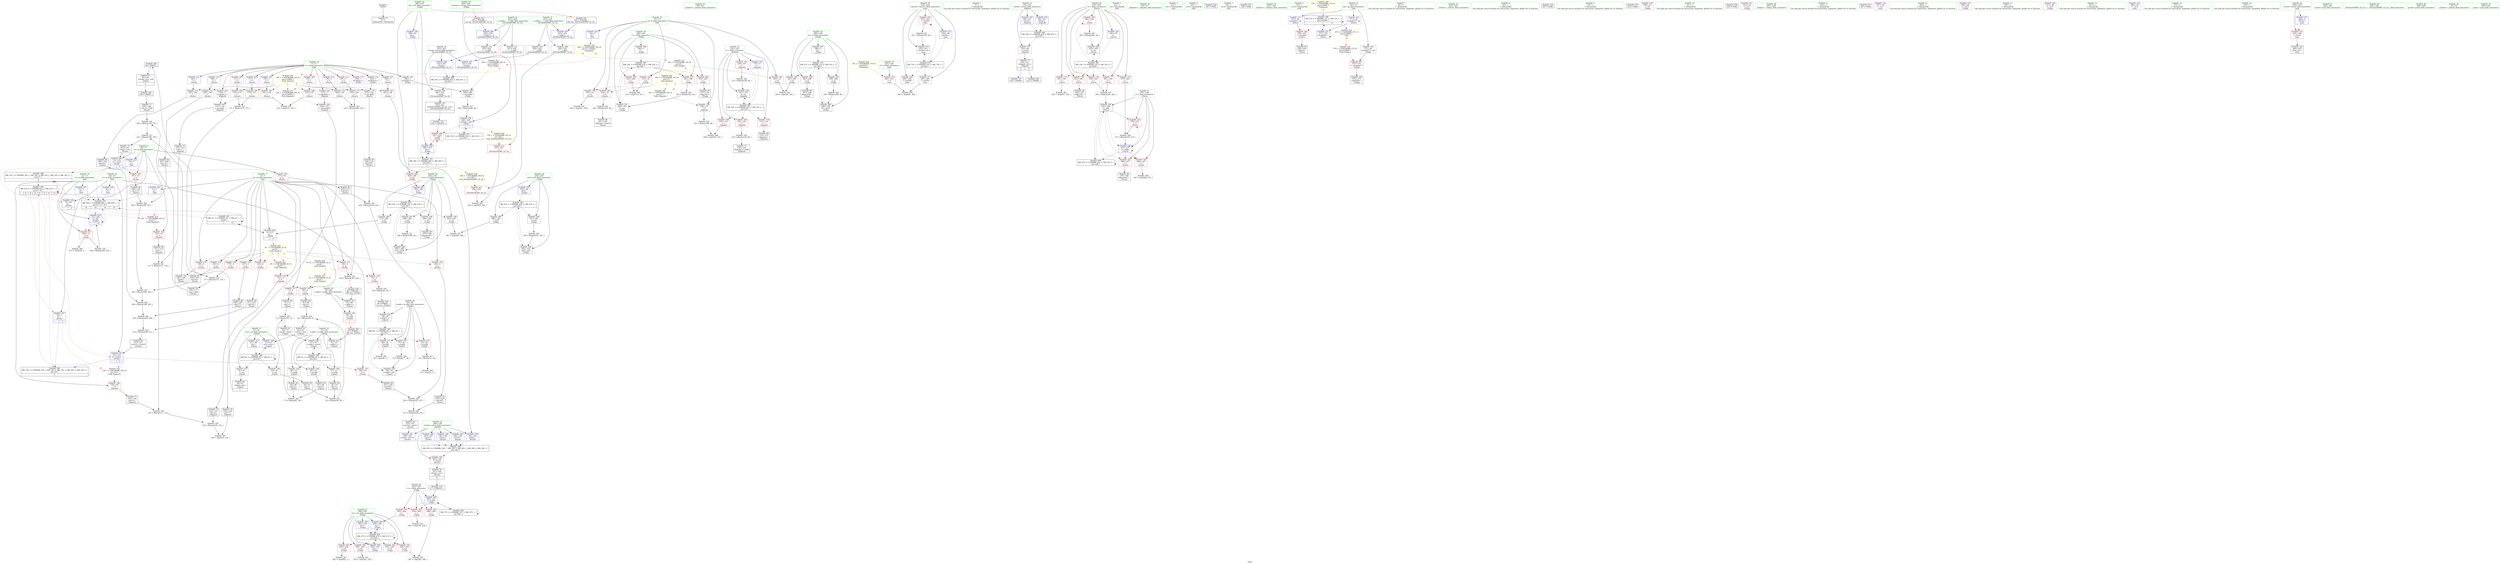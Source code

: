digraph "SVFG" {
	label="SVFG";

	Node0x561083b5ccb0 [shape=record,color=grey,label="{NodeID: 0\nNullPtr}"];
	Node0x561083b5ccb0 -> Node0x561083b86630[style=solid];
	Node0x56108379e820 [shape=record,color=black,label="{NodeID: 526\n94 = PHI(34, )\n}"];
	Node0x56108379e820 -> Node0x561083b86e80[style=solid];
	Node0x561083b9afc0 [shape=record,color=grey,label="{NodeID: 360\n331 = cmp(328, 5, )\n}"];
	Node0x561083b887b0 [shape=record,color=red,label="{NodeID: 194\n362\<--296\n\<--mx\n_Z3algv\n}"];
	Node0x561083b887b0 -> Node0x561083b93d10[style=solid];
	Node0x561083b85250 [shape=record,color=purple,label="{NodeID: 111\n181\<--7\n\<--t\n_Z4calcv\n}"];
	Node0x561083b85250 -> Node0x561083b8d330[style=solid];
	Node0x561083b83cd0 [shape=record,color=green,label="{NodeID: 28\n83\<--84\n_Z3odwi\<--_Z3odwi_field_insensitive\n}"];
	Node0x561083b8fc50 [shape=record,color=black,label="{NodeID: 388\nMR_16V_3 = PHI(MR_16V_1, MR_16V_4, MR_16V_2, MR_16V_4, MR_16V_2, )\npts\{17 \}\n|{<s0>8}}"];
	Node0x561083b8fc50:s0 -> Node0x561083bb64c0[style=dashed,color=blue];
	Node0x561083b89ea0 [shape=record,color=blue,label="{NodeID: 222\n14\<--5\nk\<--\nGlob }"];
	Node0x561083b89ea0 -> Node0x561083bb9dc0[style=dashed];
	Node0x561083b8b930 [shape=record,color=red,label="{NodeID: 139\n167\<--14\n\<--k\n_Z4calcv\n}"];
	Node0x561083b8b930 -> Node0x561083b9a6c0[style=solid];
	Node0x561083b86560 [shape=record,color=green,label="{NodeID: 56\n453\<--454\ncaseNo\<--caseNo_field_insensitive\nmain\n}"];
	Node0x561083b86560 -> Node0x561083b89a60[style=solid];
	Node0x561083b86560 -> Node0x561083b89b30[style=solid];
	Node0x561083b86560 -> Node0x561083b89c00[style=solid];
	Node0x561083b86560 -> Node0x561083b94600[style=solid];
	Node0x561083b86560 -> Node0x561083b946d0[style=solid];
	Node0x561083b98740 [shape=record,color=grey,label="{NodeID: 333\n59 = Binary(56, 58, )\n}"];
	Node0x561083b98740 -> Node0x561083b98a40[style=solid];
	Node0x561083b93420 [shape=record,color=blue,label="{NodeID: 250\n290\<--5\ni\<--\n_Z3algv\n}"];
	Node0x561083b93420 -> Node0x561083bb3cc0[style=dashed];
	Node0x561083b8cff0 [shape=record,color=red,label="{NodeID: 167\n161\<--160\n\<--\n_Z4calcv\n}"];
	Node0x561083b8cff0 -> Node0x561083b92a60[style=solid];
	Node0x561083b87c50 [shape=record,color=black,label="{NodeID: 84\n208\<--207\nconv17\<--\n_Z4calcv\n}"];
	Node0x561083b87c50 -> Node0x561083b997c0[style=solid];
	Node0x561083b81c80 [shape=record,color=green,label="{NodeID: 1\n5\<--1\n\<--dummyObj\nCan only get source location for instruction, argument, global var or function.}"];
	Node0x561083bd8220 [shape=record,color=black,label="{NodeID: 527\n158 = PHI(98, )\n}"];
	Node0x561083bba250 [shape=record,color=yellow,style=double,label="{NodeID: 444\n2V_1 = ENCHI(MR_2V_0)\npts\{6 \}\nFun[_Z3odwi]|{|<s1>1}}"];
	Node0x561083bba250 -> Node0x561083b8b040[style=dashed];
	Node0x561083bba250:s1 -> Node0x561083bb6ec0[style=dashed,color=red];
	Node0x561083b9b140 [shape=record,color=grey,label="{NodeID: 361\n252 = cmp(251, 253, )\n}"];
	Node0x561083b88880 [shape=record,color=red,label="{NodeID: 195\n342\<--298\n\<--i2\n_Z3algv\n}"];
	Node0x561083b88880 -> Node0x561083b9b2c0[style=solid];
	Node0x561083b85320 [shape=record,color=purple,label="{NodeID: 112\n194\<--7\n\<--t\n_Z4calcv\n}"];
	Node0x561083b85320 -> Node0x561083b8d400[style=solid];
	Node0x561083b83dd0 [shape=record,color=green,label="{NodeID: 29\n87\<--88\nx.addr\<--x.addr_field_insensitive\n_Z3odwi\n}"];
	Node0x561083b83dd0 -> Node0x561083b8c700[style=solid];
	Node0x561083b83dd0 -> Node0x561083b924f0[style=solid];
	Node0x561083b90150 [shape=record,color=black,label="{NodeID: 389\nMR_18V_3 = PHI(MR_18V_1, MR_18V_4, MR_18V_2, MR_18V_4, MR_18V_2, )\npts\{19 \}\n|{<s0>8}}"];
	Node0x561083b90150:s0 -> Node0x561083bb64c0[style=dashed,color=blue];
	Node0x561083b89fa0 [shape=record,color=blue,label="{NodeID: 223\n16\<--5\na\<--\nGlob }"];
	Node0x561083b89fa0 -> Node0x561083baaec0[style=dashed];
	Node0x561083b8ba00 [shape=record,color=red,label="{NodeID: 140\n219\<--14\n\<--k\n_Z4calcv\n}"];
	Node0x561083b8ba00 -> Node0x561083b97b40[style=solid];
	Node0x561083b86630 [shape=record,color=black,label="{NodeID: 57\n2\<--3\ndummyVal\<--dummyVal\n}"];
	Node0x561083b988c0 [shape=record,color=grey,label="{NodeID: 334\n78 = Binary(77, 46, )\n}"];
	Node0x561083b988c0 -> Node0x561083b92460[style=solid];
	Node0x561083b934f0 [shape=record,color=blue,label="{NodeID: 251\n290\<--323\ni\<--inc\n_Z3algv\n}"];
	Node0x561083b934f0 -> Node0x561083bb3cc0[style=dashed];
	Node0x561083b8d0c0 [shape=record,color=red,label="{NodeID: 168\n172\<--171\n\<--\n_Z4calcv\n}"];
	Node0x561083b8d0c0 -> Node0x561083b96ac0[style=solid];
	Node0x561083b87d20 [shape=record,color=black,label="{NodeID: 85\n211\<--210\nconv19\<--\n_Z4calcv\n}"];
	Node0x561083b87d20 -> Node0x561083b99940[style=solid];
	Node0x561083b81d10 [shape=record,color=green,label="{NodeID: 2\n22\<--1\n.str\<--dummyObj\nGlob }"];
	Node0x561083bd82f0 [shape=record,color=black,label="{NodeID: 528\n186 = PHI(85, )\n}"];
	Node0x561083bd82f0 -> Node0x561083b876a0[style=solid];
	Node0x561083b9b2c0 [shape=record,color=grey,label="{NodeID: 362\n344 = cmp(342, 343, )\n}"];
	Node0x561083b88950 [shape=record,color=red,label="{NodeID: 196\n346\<--298\n\<--i2\n_Z3algv\n}"];
	Node0x561083b88950 -> Node0x561083b857e0[style=solid];
	Node0x561083b853f0 [shape=record,color=purple,label="{NodeID: 113\n199\<--7\n\<--t\n_Z4calcv\n}"];
	Node0x561083b853f0 -> Node0x561083b8d4d0[style=solid];
	Node0x561083b83ea0 [shape=record,color=green,label="{NodeID: 30\n96\<--97\n_Z4goodv\<--_Z4goodv_field_insensitive\n}"];
	Node0x561083b90240 [shape=record,color=black,label="{NodeID: 390\nMR_30V_4 = PHI(MR_30V_7, MR_30V_5, MR_30V_2, MR_30V_6, MR_30V_3, )\npts\{149 \}\n}"];
	Node0x561083b90240 -> Node0x561083b8cd80[style=dashed];
	Node0x561083b8a0a0 [shape=record,color=blue,label="{NodeID: 224\n18\<--5\nb\<--\nGlob }"];
	Node0x561083b8a0a0 -> Node0x561083baaec0[style=dashed];
	Node0x561083b8bad0 [shape=record,color=red,label="{NodeID: 141\n313\<--14\n\<--k\n_Z3algv\n}"];
	Node0x561083b8bad0 -> Node0x561083b9bbc0[style=solid];
	Node0x561083b86730 [shape=record,color=black,label="{NodeID: 58\n56\<--55\nconv\<--\n_Z3potii\n}"];
	Node0x561083b86730 -> Node0x561083b98740[style=solid];
	Node0x561083b98a40 [shape=record,color=grey,label="{NodeID: 335\n62 = Binary(59, 61, )\n}"];
	Node0x561083b98a40 -> Node0x561083b869a0[style=solid];
	Node0x561083b935c0 [shape=record,color=blue,label="{NodeID: 252\n292\<--46\np10\<--\n_Z3algv\n}"];
	Node0x561083b935c0 -> Node0x561083bad6c0[style=dashed];
	Node0x561083b8d190 [shape=record,color=red,label="{NodeID: 169\n174\<--173\n\<--\n_Z4calcv\n}"];
	Node0x561083b8d190 -> Node0x561083b96ac0[style=solid];
	Node0x561083b87df0 [shape=record,color=black,label="{NodeID: 86\n213\<--212\nconv21\<--rem20\n_Z4calcv\n}"];
	Node0x561083b87df0 -> Node0x561083b92cd0[style=solid];
	Node0x561083b81fc0 [shape=record,color=green,label="{NodeID: 3\n24\<--1\n.str.1\<--dummyObj\nGlob }"];
	Node0x561083bd8460 [shape=record,color=black,label="{NodeID: 529\n215 = PHI(98, )\n}"];
	Node0x561083b9b440 [shape=record,color=grey,label="{NodeID: 363\n403 = cmp(402, 5, )\n}"];
	Node0x561083b88a20 [shape=record,color=red,label="{NodeID: 197\n358\<--298\n\<--i2\n_Z3algv\n}"];
	Node0x561083b88a20 -> Node0x561083b98140[style=solid];
	Node0x561083b854c0 [shape=record,color=purple,label="{NodeID: 114\n222\<--7\narrayidx\<--t\n_Z4calcv\n}"];
	Node0x561083b854c0 -> Node0x561083b8d5a0[style=solid];
	Node0x561083b83fa0 [shape=record,color=green,label="{NodeID: 31\n99\<--100\nretval\<--retval_field_insensitive\n_Z4goodv\n}"];
	Node0x561083b83fa0 -> Node0x561083b8c7d0[style=solid];
	Node0x561083b83fa0 -> Node0x561083b92650[style=solid];
	Node0x561083b83fa0 -> Node0x561083b927f0[style=solid];
	Node0x561083b8a1a0 [shape=record,color=blue,label="{NodeID: 225\n37\<--35\na.addr\<--a\n_Z3potii\n}"];
	Node0x561083b8a1a0 -> Node0x561083b8e850[style=dashed];
	Node0x561083b8bba0 [shape=record,color=red,label="{NodeID: 142\n343\<--14\n\<--k\n_Z3algv\n}"];
	Node0x561083b8bba0 -> Node0x561083b9b2c0[style=solid];
	Node0x561083b86800 [shape=record,color=black,label="{NodeID: 59\n58\<--57\nconv1\<--\n_Z3potii\n}"];
	Node0x561083b86800 -> Node0x561083b98740[style=solid];
	Node0x561083b98bc0 [shape=record,color=grey,label="{NodeID: 336\n334 = Binary(333, 335, )\n}"];
	Node0x561083b98bc0 -> Node0x561083b93760[style=solid];
	Node0x561083b93690 [shape=record,color=blue,label="{NodeID: 253\n12\<--329\nd\<--dec\n_Z3algv\n|{|<s2>14}}"];
	Node0x561083b93690 -> Node0x561083b8b790[style=dashed];
	Node0x561083b93690 -> Node0x561083b93690[style=dashed];
	Node0x561083b93690:s2 -> Node0x561083baaec0[style=dashed,color=blue];
	Node0x561083b8d260 [shape=record,color=red,label="{NodeID: 170\n180\<--179\n\<--\n_Z4calcv\n}"];
	Node0x561083b8d260 -> Node0x561083b97840[style=solid];
	Node0x561083b87ec0 [shape=record,color=black,label="{NodeID: 87\n218\<--217\nconv24\<--\n_Z4calcv\n}"];
	Node0x561083b87ec0 -> Node0x561083b979c0[style=solid];
	Node0x561083b82050 [shape=record,color=green,label="{NodeID: 4\n26\<--1\n.str.2\<--dummyObj\nGlob }"];
	Node0x561083bd8570 [shape=record,color=black,label="{NodeID: 530\n307 = PHI()\n}"];
	Node0x561083b9b5c0 [shape=record,color=grey,label="{NodeID: 364\n108 = cmp(105, 107, )\n}"];
	Node0x561083b88af0 [shape=record,color=red,label="{NodeID: 198\n365\<--302\n\<--i12\n_Z3algv\n}"];
	Node0x561083b88af0 -> Node0x561083b9ab40[style=solid];
	Node0x561083b8a630 [shape=record,color=purple,label="{NodeID: 115\n318\<--7\narrayidx\<--t\n_Z3algv\n}"];
	Node0x561083b84070 [shape=record,color=green,label="{NodeID: 32\n101\<--102\ni\<--i_field_insensitive\n_Z4goodv\n}"];
	Node0x561083b84070 -> Node0x561083b8c8a0[style=solid];
	Node0x561083b84070 -> Node0x561083b8c970[style=solid];
	Node0x561083b84070 -> Node0x561083b8ca40[style=solid];
	Node0x561083b84070 -> Node0x561083b8cb10[style=solid];
	Node0x561083b84070 -> Node0x561083b92580[style=solid];
	Node0x561083b84070 -> Node0x561083b92720[style=solid];
	Node0x561083b8a270 [shape=record,color=blue,label="{NodeID: 226\n39\<--36\nb.addr\<--b\n_Z3potii\n}"];
	Node0x561083b8a270 -> Node0x561083b8ed50[style=dashed];
	Node0x561083b8bc70 [shape=record,color=red,label="{NodeID: 143\n110\<--16\n\<--a\n_Z4goodv\n}"];
	Node0x561083b8bc70 -> Node0x561083b86f50[style=solid];
	Node0x561083b868d0 [shape=record,color=black,label="{NodeID: 60\n61\<--60\nconv2\<--\n_Z3potii\n}"];
	Node0x561083b868d0 -> Node0x561083b98a40[style=solid];
	Node0x561083b98d40 [shape=record,color=grey,label="{NodeID: 337\n52 = Binary(51, 46, )\n}"];
	Node0x561083b98d40 -> Node0x561083b9b740[style=solid];
	Node0x561083b93760 [shape=record,color=blue,label="{NodeID: 254\n292\<--334\np10\<--mul\n_Z3algv\n}"];
	Node0x561083b93760 -> Node0x561083bad6c0[style=dashed];
	Node0x561083b8d330 [shape=record,color=red,label="{NodeID: 171\n182\<--181\n\<--\n_Z4calcv\n}"];
	Node0x561083b8d330 -> Node0x561083b97840[style=solid];
	Node0x561083b87f90 [shape=record,color=black,label="{NodeID: 88\n221\<--220\nidxprom\<--sub25\n_Z4calcv\n}"];
	Node0x561083b820e0 [shape=record,color=green,label="{NodeID: 5\n28\<--1\n.str.3\<--dummyObj\nGlob }"];
	Node0x561083bd8640 [shape=record,color=black,label="{NodeID: 531\n320 = PHI()\n}"];
	Node0x561083b9b740 [shape=record,color=grey,label="{NodeID: 365\n53 = cmp(52, 5, )\n}"];
	Node0x561083b88bc0 [shape=record,color=red,label="{NodeID: 199\n369\<--302\n\<--i12\n_Z3algv\n}"];
	Node0x561083b88bc0 -> Node0x561083b858b0[style=solid];
	Node0x561083b8a6c0 [shape=record,color=purple,label="{NodeID: 116\n348\<--7\narrayidx7\<--t\n_Z3algv\n}"];
	Node0x561083b8a6c0 -> Node0x561083b890a0[style=solid];
	Node0x561083b84140 [shape=record,color=green,label="{NodeID: 33\n145\<--146\n_Z4calcv\<--_Z4calcv_field_insensitive\n}"];
	Node0x561083bb28c0 [shape=record,color=black,label="{NodeID: 393\nMR_22V_3 = PHI(MR_22V_4, MR_22V_2, )\npts\{102 \}\n}"];
	Node0x561083bb28c0 -> Node0x561083b8c8a0[style=dashed];
	Node0x561083bb28c0 -> Node0x561083b8c970[style=dashed];
	Node0x561083bb28c0 -> Node0x561083b8ca40[style=dashed];
	Node0x561083bb28c0 -> Node0x561083b8cb10[style=dashed];
	Node0x561083bb28c0 -> Node0x561083b92720[style=dashed];
	Node0x561083b8a340 [shape=record,color=blue,label="{NodeID: 227\n41\<--46\nres\<--\n_Z3potii\n}"];
	Node0x561083b8a340 -> Node0x561083b8f250[style=dashed];
	Node0x561083b8bd40 [shape=record,color=red,label="{NodeID: 144\n197\<--16\n\<--a\n_Z4calcv\n}"];
	Node0x561083b8bd40 -> Node0x561083b879e0[style=solid];
	Node0x561083b869a0 [shape=record,color=black,label="{NodeID: 61\n63\<--62\nconv3\<--rem\n_Z3potii\n}"];
	Node0x561083b869a0 -> Node0x561083b8a410[style=solid];
	Node0x561083b98ec0 [shape=record,color=grey,label="{NodeID: 338\n125 = Binary(124, 46, )\n}"];
	Node0x561083b98ec0 -> Node0x561083b87360[style=solid];
	Node0x561083b93830 [shape=record,color=blue,label="{NodeID: 255\n294\<--236\nres\<--\n_Z3algv\n}"];
	Node0x561083b93830 -> Node0x561083bb55c0[style=dashed];
	Node0x561083b8d400 [shape=record,color=red,label="{NodeID: 172\n195\<--194\n\<--\n_Z4calcv\n}"];
	Node0x561083b8d400 -> Node0x561083b87910[style=solid];
	Node0x561083b88060 [shape=record,color=black,label="{NodeID: 89\n224\<--223\nconv26\<--\n_Z4calcv\n}"];
	Node0x561083b88060 -> Node0x561083b979c0[style=solid];
	Node0x561083b82170 [shape=record,color=green,label="{NodeID: 6\n30\<--1\n.str.4\<--dummyObj\nGlob }"];
	Node0x561083bd8710 [shape=record,color=black,label="{NodeID: 532\n352 = PHI(418, )\n}"];
	Node0x561083bd8710 -> Node0x561083b89170[style=solid];
	Node0x561083bba710 [shape=record,color=yellow,style=double,label="{NodeID: 449\n53V_1 = ENCHI(MR_53V_0)\npts\{301 \}\nFun[_ZSt3maxIiERKT_S2_S2_]}"];
	Node0x561083bba710 -> Node0x561083b897f0[style=dashed];
	Node0x561083b9b8c0 [shape=record,color=grey,label="{NodeID: 366\n49 = cmp(48, 5, )\n}"];
	Node0x561083b88c90 [shape=record,color=red,label="{NodeID: 200\n375\<--302\n\<--i12\n_Z3algv\n}"];
	Node0x561083b88c90 -> Node0x561083b93de0[style=solid];
	Node0x561083b8a750 [shape=record,color=purple,label="{NodeID: 117\n257\<--20\narrayidx\<--np\n_Z3erav\n}"];
	Node0x561083b8a750 -> Node0x561083b8ddc0[style=solid];
	Node0x561083b84240 [shape=record,color=green,label="{NodeID: 34\n148\<--149\nretval\<--retval_field_insensitive\n_Z4calcv\n}"];
	Node0x561083b84240 -> Node0x561083b8cd80[style=solid];
	Node0x561083b84240 -> Node0x561083b92a60[style=solid];
	Node0x561083b84240 -> Node0x561083b92b30[style=solid];
	Node0x561083b84240 -> Node0x561083b92da0[style=solid];
	Node0x561083b84240 -> Node0x561083b92e70[style=solid];
	Node0x561083b84240 -> Node0x561083b92f40[style=solid];
	Node0x561083bb2dc0 [shape=record,color=black,label="{NodeID: 394\nMR_65V_3 = PHI(MR_65V_4, MR_65V_2, )\npts\{422 \}\n}"];
	Node0x561083bb2dc0 -> Node0x561083b89310[style=dashed];
	Node0x561083b8a410 [shape=record,color=blue,label="{NodeID: 228\n41\<--63\nres\<--conv3\n_Z3potii\n}"];
	Node0x561083b8a410 -> Node0x561083b8f250[style=dashed];
	Node0x561083b8be10 [shape=record,color=red,label="{NodeID: 145\n217\<--16\n\<--a\n_Z4calcv\n}"];
	Node0x561083b8be10 -> Node0x561083b87ec0[style=solid];
	Node0x561083b86a70 [shape=record,color=black,label="{NodeID: 62\n67\<--66\nconv4\<--\n_Z3potii\n}"];
	Node0x561083b86a70 -> Node0x561083b97240[style=solid];
	Node0x561083ba9620 [shape=record,color=yellow,style=double,label="{NodeID: 422\n24V_1 = ENCHI(MR_24V_0)\npts\{110000 \}\nFun[_Z3algv]|{|<s1>8}}"];
	Node0x561083ba9620 -> Node0x561083b890a0[style=dashed];
	Node0x561083ba9620:s1 -> Node0x561083bb9580[style=dashed,color=red];
	Node0x561083b99040 [shape=record,color=grey,label="{NodeID: 339\n123 = Binary(120, 122, )\n}"];
	Node0x561083b99040 -> Node0x561083b9ba40[style=solid];
	Node0x561083b93900 [shape=record,color=blue,label="{NodeID: 256\n296\<--93\nmx\<--\n_Z3algv\n}"];
	Node0x561083b93900 -> Node0x561083ba9ac0[style=dashed];
	Node0x561083b8d4d0 [shape=record,color=red,label="{NodeID: 173\n200\<--199\n\<--\n_Z4calcv\n}"];
	Node0x561083b8d4d0 -> Node0x561083b87ab0[style=solid];
	Node0x561083b88130 [shape=record,color=black,label="{NodeID: 90\n227\<--226\nconv28\<--\n_Z4calcv\n}"];
	Node0x561083b88130 -> Node0x561083b97fc0[style=solid];
	Node0x561083b829b0 [shape=record,color=green,label="{NodeID: 7\n46\<--1\n\<--dummyObj\nCan only get source location for instruction, argument, global var or function.}"];
	Node0x561083bd88e0 [shape=record,color=black,label="{NodeID: 533\n377 = PHI(147, )\n}"];
	Node0x561083bd88e0 -> Node0x561083b93eb0[style=solid];
	Node0x561083bba7f0 [shape=record,color=yellow,style=double,label="{NodeID: 450\n49V_1 = ENCHI(MR_49V_0)\npts\{297 \}\nFun[_ZSt3maxIiERKT_S2_S2_]}"];
	Node0x561083bba7f0 -> Node0x561083b89720[style=dashed];
	Node0x561083b9ba40 [shape=record,color=grey,label="{NodeID: 367\n130 = cmp(123, 129, )\n}"];
	Node0x561083b88d60 [shape=record,color=red,label="{NodeID: 201\n398\<--302\n\<--i12\n_Z3algv\n}"];
	Node0x561083b88d60 -> Node0x561083b9a240[style=solid];
	Node0x561083b8a820 [shape=record,color=purple,label="{NodeID: 118\n271\<--20\narrayidx5\<--np\n_Z3erav\n}"];
	Node0x561083b8a820 -> Node0x561083b931b0[style=solid];
	Node0x561083b84310 [shape=record,color=green,label="{NodeID: 35\n242\<--243\n_Z3erav\<--_Z3erav_field_insensitive\n}"];
	Node0x561083b8a4e0 [shape=record,color=blue,label="{NodeID: 229\n37\<--74\na.addr\<--conv9\n_Z3potii\n}"];
	Node0x561083b8a4e0 -> Node0x561083b8e850[style=dashed];
	Node0x561083b8bee0 [shape=record,color=red,label="{NodeID: 146\n118\<--18\n\<--b\n_Z4goodv\n}"];
	Node0x561083b8bee0 -> Node0x561083b871c0[style=solid];
	Node0x561083b86b40 [shape=record,color=black,label="{NodeID: 63\n69\<--68\nconv5\<--\n_Z3potii\n}"];
	Node0x561083b86b40 -> Node0x561083b97240[style=solid];
	Node0x561083ba9700 [shape=record,color=yellow,style=double,label="{NodeID: 423\n37V_1 = ENCHI(MR_37V_0)\npts\{210000 \}\nFun[_Z3algv]}"];
	Node0x561083ba9700 -> Node0x561083b89240[style=dashed];
	Node0x561083b991c0 [shape=record,color=grey,label="{NodeID: 340\n120 = Binary(117, 119, )\n}"];
	Node0x561083b991c0 -> Node0x561083b99040[style=solid];
	Node0x561083b939d0 [shape=record,color=blue,label="{NodeID: 257\n298\<--5\ni2\<--\n_Z3algv\n}"];
	Node0x561083b939d0 -> Node0x561083ba9fc0[style=dashed];
	Node0x561083b8d5a0 [shape=record,color=red,label="{NodeID: 174\n223\<--222\n\<--arrayidx\n_Z4calcv\n}"];
	Node0x561083b8d5a0 -> Node0x561083b88060[style=solid];
	Node0x561083b88200 [shape=record,color=black,label="{NodeID: 91\n230\<--229\nconv30\<--\n_Z4calcv\n}"];
	Node0x561083b88200 -> Node0x561083b97cc0[style=solid];
	Node0x561083b82a40 [shape=record,color=green,label="{NodeID: 8\n93\<--1\n\<--dummyObj\nCan only get source location for instruction, argument, global var or function.}"];
	Node0x561083bd8b60 [shape=record,color=black,label="{NodeID: 534\n407 = PHI()\n}"];
	Node0x561083b9bbc0 [shape=record,color=grey,label="{NodeID: 368\n314 = cmp(312, 313, )\n}"];
	Node0x561083b88e30 [shape=record,color=red,label="{NodeID: 202\n379\<--304\n\<--c\n_Z3algv\n}"];
	Node0x561083b88e30 -> Node0x561083b9a3c0[style=solid];
	Node0x561083b8a8f0 [shape=record,color=purple,label="{NodeID: 119\n371\<--20\narrayidx17\<--np\n_Z3algv\n}"];
	Node0x561083b8a8f0 -> Node0x561083b89240[style=solid];
	Node0x561083b84410 [shape=record,color=green,label="{NodeID: 36\n245\<--246\ni\<--i_field_insensitive\n_Z3erav\n}"];
	Node0x561083b84410 -> Node0x561083b8d670[style=solid];
	Node0x561083b84410 -> Node0x561083b8d740[style=solid];
	Node0x561083b84410 -> Node0x561083b8d810[style=solid];
	Node0x561083b84410 -> Node0x561083b8d8e0[style=solid];
	Node0x561083b84410 -> Node0x561083b8d9b0[style=solid];
	Node0x561083b84410 -> Node0x561083b8da80[style=solid];
	Node0x561083b84410 -> Node0x561083b93010[style=solid];
	Node0x561083b84410 -> Node0x561083b93350[style=solid];
	Node0x561083b92460 [shape=record,color=blue,label="{NodeID: 230\n39\<--78\nb.addr\<--shr\n_Z3potii\n}"];
	Node0x561083b92460 -> Node0x561083b8ed50[style=dashed];
	Node0x561083b8bfb0 [shape=record,color=red,label="{NodeID: 147\n226\<--18\n\<--b\n_Z4calcv\n}"];
	Node0x561083b8bfb0 -> Node0x561083b88130[style=solid];
	Node0x561083b86c10 [shape=record,color=black,label="{NodeID: 64\n72\<--71\nconv7\<--\n_Z3potii\n}"];
	Node0x561083b86c10 -> Node0x561083b973c0[style=solid];
	Node0x561083b99340 [shape=record,color=grey,label="{NodeID: 341\n117 = Binary(111, 116, )\n}"];
	Node0x561083b99340 -> Node0x561083b991c0[style=solid];
	Node0x561083b93aa0 [shape=record,color=blue,label="{NodeID: 258\n300\<--350\nref.tmp\<--add\n_Z3algv\n|{|<s2>7}}"];
	Node0x561083b93aa0 -> Node0x561083b89170[style=dashed];
	Node0x561083b93aa0 -> Node0x561083baa4c0[style=dashed];
	Node0x561083b93aa0:s2 -> Node0x561083bba710[style=dashed,color=red];
	Node0x561083b8d670 [shape=record,color=red,label="{NodeID: 175\n251\<--245\n\<--i\n_Z3erav\n}"];
	Node0x561083b8d670 -> Node0x561083b9b140[style=solid];
	Node0x561083b882d0 [shape=record,color=black,label="{NodeID: 92\n232\<--231\nconv32\<--rem31\n_Z4calcv\n}"];
	Node0x561083b882d0 -> Node0x561083b92da0[style=solid];
	Node0x561083b82ad0 [shape=record,color=green,label="{NodeID: 9\n133\<--1\n\<--dummyObj\nCan only get source location for instruction, argument, global var or function.}"];
	Node0x561083bd8c30 [shape=record,color=black,label="{NodeID: 535\n412 = PHI()\n}"];
	Node0x561083b9bd40 [shape=record,color=grey,label="{NodeID: 369\n267 = cmp(266, 253, )\n}"];
	Node0x561083b88f00 [shape=record,color=red,label="{NodeID: 203\n386\<--304\n\<--c\n_Z3algv\n}"];
	Node0x561083b88f00 -> Node0x561083b9a840[style=solid];
	Node0x561083b8a9c0 [shape=record,color=purple,label="{NodeID: 120\n306\<--22\n\<--.str\n_Z3algv\n}"];
	Node0x561083b844e0 [shape=record,color=green,label="{NodeID: 37\n247\<--248\nj\<--j_field_insensitive\n_Z3erav\n}"];
	Node0x561083b844e0 -> Node0x561083b8db50[style=solid];
	Node0x561083b844e0 -> Node0x561083b8dc20[style=solid];
	Node0x561083b844e0 -> Node0x561083b8dcf0[style=solid];
	Node0x561083b844e0 -> Node0x561083b930e0[style=solid];
	Node0x561083b844e0 -> Node0x561083b93280[style=solid];
	Node0x561083bb3cc0 [shape=record,color=black,label="{NodeID: 397\nMR_43V_3 = PHI(MR_43V_4, MR_43V_2, )\npts\{291 \}\n}"];
	Node0x561083bb3cc0 -> Node0x561083b8de90[style=dashed];
	Node0x561083bb3cc0 -> Node0x561083b8df60[style=dashed];
	Node0x561083bb3cc0 -> Node0x561083b8e030[style=dashed];
	Node0x561083bb3cc0 -> Node0x561083b934f0[style=dashed];
	Node0x561083b96ac0 [shape=record,color=grey,label="{NodeID: 314\n175 = Binary(172, 174, )\n}"];
	Node0x561083b96ac0 -> Node0x561083b97540[style=solid];
	Node0x561083b924f0 [shape=record,color=blue,label="{NodeID: 231\n87\<--86\nx.addr\<--x\n_Z3odwi\n}"];
	Node0x561083b924f0 -> Node0x561083b8c700[style=dashed];
	Node0x561083b8c080 [shape=record,color=red,label="{NodeID: 148\n57\<--37\n\<--a.addr\n_Z3potii\n}"];
	Node0x561083b8c080 -> Node0x561083b86800[style=solid];
	Node0x561083b86ce0 [shape=record,color=black,label="{NodeID: 65\n74\<--73\nconv9\<--rem8\n_Z3potii\n}"];
	Node0x561083b86ce0 -> Node0x561083b8a4e0[style=solid];
	Node0x561083ba98c0 [shape=record,color=yellow,style=double,label="{NodeID: 425\n2V_1 = ENCHI(MR_2V_0)\npts\{6 \}\nFun[_Z4calcv]|{|<s7>2|<s8>3|<s9>4}}"];
	Node0x561083ba98c0 -> Node0x561083b8b1e0[style=dashed];
	Node0x561083ba98c0 -> Node0x561083b8b2b0[style=dashed];
	Node0x561083ba98c0 -> Node0x561083b8b380[style=dashed];
	Node0x561083ba98c0 -> Node0x561083b8b450[style=dashed];
	Node0x561083ba98c0 -> Node0x561083b8b520[style=dashed];
	Node0x561083ba98c0 -> Node0x561083b8b5f0[style=dashed];
	Node0x561083ba98c0 -> Node0x561083b8b6c0[style=dashed];
	Node0x561083ba98c0:s7 -> Node0x561083bb9660[style=dashed,color=red];
	Node0x561083ba98c0:s8 -> Node0x561083bba250[style=dashed,color=red];
	Node0x561083ba98c0:s9 -> Node0x561083bb9660[style=dashed,color=red];
	Node0x561083b994c0 [shape=record,color=grey,label="{NodeID: 342\n137 = Binary(136, 46, )\n}"];
	Node0x561083b994c0 -> Node0x561083b92720[style=solid];
	Node0x561083b93b70 [shape=record,color=blue,label="{NodeID: 259\n296\<--355\nmx\<--\n_Z3algv\n}"];
	Node0x561083b93b70 -> Node0x561083ba9ac0[style=dashed];
	Node0x561083b8d740 [shape=record,color=red,label="{NodeID: 176\n255\<--245\n\<--i\n_Z3erav\n}"];
	Node0x561083b8d740 -> Node0x561083b88470[style=solid];
	Node0x561083b883a0 [shape=record,color=black,label="{NodeID: 93\n147\<--240\n_Z4calcv_ret\<--\n_Z4calcv\n|{<s0>8}}"];
	Node0x561083b883a0:s0 -> Node0x561083bd88e0[style=solid,color=blue];
	Node0x561083b82b60 [shape=record,color=green,label="{NodeID: 10\n141\<--1\n\<--dummyObj\nCan only get source location for instruction, argument, global var or function.}"];
	Node0x561083bd8d00 [shape=record,color=black,label="{NodeID: 536\n458 = PHI()\n}"];
	Node0x561083b88fd0 [shape=record,color=red,label="{NodeID: 204\n392\<--304\n\<--c\n_Z3algv\n}"];
	Node0x561083b88fd0 -> Node0x561083b94050[style=solid];
	Node0x561083b8aa90 [shape=record,color=purple,label="{NodeID: 121\n319\<--24\n\<--.str.1\n_Z3algv\n}"];
	Node0x561083b845b0 [shape=record,color=green,label="{NodeID: 38\n287\<--288\n_Z3algv\<--_Z3algv_field_insensitive\n}"];
	Node0x561083bb41c0 [shape=record,color=black,label="{NodeID: 398\nMR_37V_2 = PHI(MR_37V_3, MR_37V_1, )\npts\{210000 \}\n|{|<s3>11}}"];
	Node0x561083bb41c0 -> Node0x561083b8ddc0[style=dashed];
	Node0x561083bb41c0 -> Node0x561083b931b0[style=dashed];
	Node0x561083bb41c0 -> Node0x561083bb41c0[style=dashed];
	Node0x561083bb41c0:s3 -> Node0x561083bbf980[style=dashed,color=blue];
	Node0x561083b96c40 [shape=record,color=grey,label="{NodeID: 315\n263 = Binary(261, 262, )\n}"];
	Node0x561083b96c40 -> Node0x561083b930e0[style=solid];
	Node0x561083b92580 [shape=record,color=blue,label="{NodeID: 232\n101\<--5\ni\<--\n_Z4goodv\n}"];
	Node0x561083b92580 -> Node0x561083bb28c0[style=dashed];
	Node0x561083b8c150 [shape=record,color=red,label="{NodeID: 149\n66\<--37\n\<--a.addr\n_Z3potii\n}"];
	Node0x561083b8c150 -> Node0x561083b86a70[style=solid];
	Node0x561083b86db0 [shape=record,color=black,label="{NodeID: 66\n34\<--81\n_Z3potii_ret\<--\n_Z3potii\n|{<s0>1}}"];
	Node0x561083b86db0:s0 -> Node0x56108379e820[style=solid,color=blue];
	Node0x561083bb9200 [shape=record,color=yellow,style=double,label="{NodeID: 426\n14V_1 = ENCHI(MR_14V_0)\npts\{15 \}\nFun[_Z4calcv]|{|<s2>2|<s3>4}}"];
	Node0x561083bb9200 -> Node0x561083b8b930[style=dashed];
	Node0x561083bb9200 -> Node0x561083b8ba00[style=dashed];
	Node0x561083bb9200:s2 -> Node0x561083bb9770[style=dashed,color=red];
	Node0x561083bb9200:s3 -> Node0x561083bb9770[style=dashed,color=red];
	Node0x561083b99640 [shape=record,color=grey,label="{NodeID: 343\n283 = Binary(282, 46, )\n}"];
	Node0x561083b99640 -> Node0x561083b93350[style=solid];
	Node0x561083b93c40 [shape=record,color=blue,label="{NodeID: 260\n298\<--359\ni2\<--inc10\n_Z3algv\n}"];
	Node0x561083b93c40 -> Node0x561083ba9fc0[style=dashed];
	Node0x561083b8d810 [shape=record,color=red,label="{NodeID: 177\n261\<--245\n\<--i\n_Z3erav\n}"];
	Node0x561083b8d810 -> Node0x561083b96c40[style=solid];
	Node0x561083b88470 [shape=record,color=black,label="{NodeID: 94\n256\<--255\nidxprom\<--\n_Z3erav\n}"];
	Node0x561083b82c60 [shape=record,color=green,label="{NodeID: 11\n165\<--1\n\<--dummyObj\nCan only get source location for instruction, argument, global var or function.}"];
	Node0x561083bd8dd0 [shape=record,color=black,label="{NodeID: 537\n467 = PHI()\n}"];
	Node0x561083ba9ac0 [shape=record,color=black,label="{NodeID: 371\nMR_49V_3 = PHI(MR_49V_4, MR_49V_2, )\npts\{297 \}\n|{|<s3>7}}"];
	Node0x561083ba9ac0 -> Node0x561083b887b0[style=dashed];
	Node0x561083ba9ac0 -> Node0x561083b89170[style=dashed];
	Node0x561083ba9ac0 -> Node0x561083b93b70[style=dashed];
	Node0x561083ba9ac0:s3 -> Node0x561083bba7f0[style=dashed,color=red];
	Node0x561083b890a0 [shape=record,color=red,label="{NodeID: 205\n349\<--348\n\<--arrayidx7\n_Z3algv\n}"];
	Node0x561083b890a0 -> Node0x561083b97e40[style=solid];
	Node0x561083b8ab60 [shape=record,color=purple,label="{NodeID: 122\n457\<--24\n\<--.str.1\nmain\n}"];
	Node0x561083b846b0 [shape=record,color=green,label="{NodeID: 39\n290\<--291\ni\<--i_field_insensitive\n_Z3algv\n}"];
	Node0x561083b846b0 -> Node0x561083b8de90[style=solid];
	Node0x561083b846b0 -> Node0x561083b8df60[style=solid];
	Node0x561083b846b0 -> Node0x561083b8e030[style=solid];
	Node0x561083b846b0 -> Node0x561083b93420[style=solid];
	Node0x561083b846b0 -> Node0x561083b934f0[style=solid];
	Node0x561083bb46c0 [shape=record,color=black,label="{NodeID: 399\nMR_33V_3 = PHI(MR_33V_4, MR_33V_2, )\npts\{246 \}\n}"];
	Node0x561083bb46c0 -> Node0x561083b8d670[style=dashed];
	Node0x561083bb46c0 -> Node0x561083b8d740[style=dashed];
	Node0x561083bb46c0 -> Node0x561083b8d810[style=dashed];
	Node0x561083bb46c0 -> Node0x561083b8d8e0[style=dashed];
	Node0x561083bb46c0 -> Node0x561083b8d9b0[style=dashed];
	Node0x561083bb46c0 -> Node0x561083b8da80[style=dashed];
	Node0x561083bb46c0 -> Node0x561083b93350[style=dashed];
	Node0x561083b96dc0 [shape=record,color=grey,label="{NodeID: 316\n188 = Binary(178, 187, )\n}"];
	Node0x561083b96dc0 -> Node0x561083b96f40[style=solid];
	Node0x561083b92650 [shape=record,color=blue,label="{NodeID: 233\n99\<--133\nretval\<--\n_Z4goodv\n}"];
	Node0x561083b92650 -> Node0x561083bb69c0[style=dashed];
	Node0x561083b8c220 [shape=record,color=red,label="{NodeID: 150\n68\<--37\n\<--a.addr\n_Z3potii\n}"];
	Node0x561083b8c220 -> Node0x561083b86b40[style=solid];
	Node0x561083b86e80 [shape=record,color=black,label="{NodeID: 67\n85\<--94\n_Z3odwi_ret\<--call\n_Z3odwi\n|{<s0>3}}"];
	Node0x561083b86e80:s0 -> Node0x561083bd82f0[style=solid,color=blue];
	Node0x561083b997c0 [shape=record,color=grey,label="{NodeID: 344\n209 = Binary(206, 208, )\n}"];
	Node0x561083b997c0 -> Node0x561083b99940[style=solid];
	Node0x561083b93d10 [shape=record,color=blue,label="{NodeID: 261\n302\<--362\ni12\<--\n_Z3algv\n}"];
	Node0x561083b93d10 -> Node0x561083bb5ac0[style=dashed];
	Node0x561083b8d8e0 [shape=record,color=red,label="{NodeID: 178\n262\<--245\n\<--i\n_Z3erav\n}"];
	Node0x561083b8d8e0 -> Node0x561083b96c40[style=solid];
	Node0x561083b88540 [shape=record,color=black,label="{NodeID: 95\n259\<--258\ntobool\<--\n_Z3erav\n}"];
	Node0x561083b82d60 [shape=record,color=green,label="{NodeID: 12\n169\<--1\n\<--dummyObj\nCan only get source location for instruction, argument, global var or function.}"];
	Node0x561083bd8ea0 [shape=record,color=black,label="{NodeID: 538\n35 = PHI(90, )\n0th arg _Z3potii }"];
	Node0x561083bd8ea0 -> Node0x561083b8a1a0[style=solid];
	Node0x561083ba9fc0 [shape=record,color=black,label="{NodeID: 372\nMR_51V_3 = PHI(MR_51V_4, MR_51V_2, )\npts\{299 \}\n}"];
	Node0x561083ba9fc0 -> Node0x561083b88880[style=dashed];
	Node0x561083ba9fc0 -> Node0x561083b88950[style=dashed];
	Node0x561083ba9fc0 -> Node0x561083b88a20[style=dashed];
	Node0x561083ba9fc0 -> Node0x561083b93c40[style=dashed];
	Node0x561083b89170 [shape=record,color=red,label="{NodeID: 206\n355\<--352\n\<--call8\n_Z3algv\n}"];
	Node0x561083b89170 -> Node0x561083b93b70[style=solid];
	Node0x561083b8ac30 [shape=record,color=purple,label="{NodeID: 123\n406\<--26\n\<--.str.2\n_Z3algv\n}"];
	Node0x561083b84780 [shape=record,color=green,label="{NodeID: 40\n292\<--293\np10\<--p10_field_insensitive\n_Z3algv\n}"];
	Node0x561083b84780 -> Node0x561083b8e100[style=solid];
	Node0x561083b84780 -> Node0x561083b8e1d0[style=solid];
	Node0x561083b84780 -> Node0x561083b935c0[style=solid];
	Node0x561083b84780 -> Node0x561083b93760[style=solid];
	Node0x561083bb4bc0 [shape=record,color=black,label="{NodeID: 400\nMR_35V_2 = PHI(MR_35V_3, MR_35V_1, )\npts\{248 \}\n}"];
	Node0x561083bb4bc0 -> Node0x561083b930e0[style=dashed];
	Node0x561083bb4bc0 -> Node0x561083bb4bc0[style=dashed];
	Node0x561083b96f40 [shape=record,color=grey,label="{NodeID: 317\n191 = Binary(188, 190, )\n}"];
	Node0x561083b96f40 -> Node0x561083b87840[style=solid];
	Node0x561083b92720 [shape=record,color=blue,label="{NodeID: 234\n101\<--137\ni\<--inc\n_Z4goodv\n}"];
	Node0x561083b92720 -> Node0x561083bb28c0[style=dashed];
	Node0x561083b8c2f0 [shape=record,color=red,label="{NodeID: 151\n48\<--39\n\<--b.addr\n_Z3potii\n}"];
	Node0x561083b8c2f0 -> Node0x561083b9b8c0[style=solid];
	Node0x561083b86f50 [shape=record,color=black,label="{NodeID: 68\n111\<--110\nconv\<--\n_Z4goodv\n}"];
	Node0x561083b86f50 -> Node0x561083b99340[style=solid];
	Node0x561083b99940 [shape=record,color=grey,label="{NodeID: 345\n212 = Binary(209, 211, )\n}"];
	Node0x561083b99940 -> Node0x561083b87df0[style=solid];
	Node0x561083b93de0 [shape=record,color=blue,label="{NodeID: 262\n4\<--375\np\<--\n_Z3algv\n|{|<s1>8}}"];
	Node0x561083b93de0 -> Node0x561083bb50c0[style=dashed];
	Node0x561083b93de0:s1 -> Node0x561083ba98c0[style=dashed,color=red];
	Node0x561083b8d9b0 [shape=record,color=red,label="{NodeID: 179\n275\<--245\n\<--i\n_Z3erav\n}"];
	Node0x561083b8d9b0 -> Node0x561083b99ac0[style=solid];
	Node0x561083b85640 [shape=record,color=black,label="{NodeID: 96\n270\<--269\nidxprom4\<--\n_Z3erav\n}"];
	Node0x561083b82e60 [shape=record,color=green,label="{NodeID: 13\n236\<--1\n\<--dummyObj\nCan only get source location for instruction, argument, global var or function.}"];
	Node0x561083bd9040 [shape=record,color=black,label="{NodeID: 539\n36 = PHI(92, )\n1st arg _Z3potii }"];
	Node0x561083bd9040 -> Node0x561083b8a270[style=solid];
	Node0x561083baa4c0 [shape=record,color=black,label="{NodeID: 373\nMR_53V_2 = PHI(MR_53V_3, MR_53V_1, )\npts\{301 \}\n}"];
	Node0x561083baa4c0 -> Node0x561083b93aa0[style=dashed];
	Node0x561083b89240 [shape=record,color=red,label="{NodeID: 207\n372\<--371\n\<--arrayidx17\n_Z3algv\n}"];
	Node0x561083b89240 -> Node0x561083b85980[style=solid];
	Node0x561083b8ad00 [shape=record,color=purple,label="{NodeID: 124\n411\<--28\n\<--.str.3\n_Z3algv\n}"];
	Node0x561083b84850 [shape=record,color=green,label="{NodeID: 41\n294\<--295\nres\<--res_field_insensitive\n_Z3algv\n}"];
	Node0x561083b84850 -> Node0x561083b8e2a0[style=solid];
	Node0x561083b84850 -> Node0x561083b8e370[style=solid];
	Node0x561083b84850 -> Node0x561083b88610[style=solid];
	Node0x561083b84850 -> Node0x561083b886e0[style=solid];
	Node0x561083b84850 -> Node0x561083b93830[style=solid];
	Node0x561083b84850 -> Node0x561083b93f80[style=solid];
	Node0x561083b84850 -> Node0x561083b94050[style=solid];
	Node0x561083bb50c0 [shape=record,color=black,label="{NodeID: 401\nMR_2V_2 = PHI(MR_2V_3, MR_2V_1, )\npts\{6 \}\n|{|<s2>14}}"];
	Node0x561083bb50c0 -> Node0x561083b93de0[style=dashed];
	Node0x561083bb50c0 -> Node0x561083bb50c0[style=dashed];
	Node0x561083bb50c0:s2 -> Node0x561083baaec0[style=dashed,color=blue];
	Node0x561083b970c0 [shape=record,color=grey,label="{NodeID: 318\n329 = Binary(328, 236, )\n}"];
	Node0x561083b970c0 -> Node0x561083b93690[style=solid];
	Node0x561083b927f0 [shape=record,color=blue,label="{NodeID: 235\n99\<--141\nretval\<--\n_Z4goodv\n}"];
	Node0x561083b927f0 -> Node0x561083bb69c0[style=dashed];
	Node0x561083b8c3c0 [shape=record,color=red,label="{NodeID: 152\n51\<--39\n\<--b.addr\n_Z3potii\n}"];
	Node0x561083b8c3c0 -> Node0x561083b98d40[style=solid];
	Node0x561083b87020 [shape=record,color=black,label="{NodeID: 69\n113\<--112\nidxprom\<--\n_Z4goodv\n}"];
	Node0x561083b99ac0 [shape=record,color=grey,label="{NodeID: 346\n277 = Binary(276, 275, )\n}"];
	Node0x561083b99ac0 -> Node0x561083b93280[style=solid];
	Node0x561083b93eb0 [shape=record,color=blue,label="{NodeID: 263\n304\<--377\nc\<--call19\n_Z3algv\n}"];
	Node0x561083b93eb0 -> Node0x561083b88e30[style=dashed];
	Node0x561083b93eb0 -> Node0x561083b88f00[style=dashed];
	Node0x561083b93eb0 -> Node0x561083b88fd0[style=dashed];
	Node0x561083b93eb0 -> Node0x561083bb5fc0[style=dashed];
	Node0x561083b8da80 [shape=record,color=red,label="{NodeID: 180\n282\<--245\n\<--i\n_Z3erav\n}"];
	Node0x561083b8da80 -> Node0x561083b99640[style=solid];
	Node0x561083b85710 [shape=record,color=black,label="{NodeID: 97\n317\<--316\nidxprom\<--\n_Z3algv\n}"];
	Node0x561083b82f60 [shape=record,color=green,label="{NodeID: 14\n253\<--1\n\<--dummyObj\nCan only get source location for instruction, argument, global var or function.}"];
	Node0x561083bd9180 [shape=record,color=black,label="{NodeID: 540\n86 = PHI(185, )\n0th arg _Z3odwi }"];
	Node0x561083bd9180 -> Node0x561083b924f0[style=solid];
	Node0x561083baa9c0 [shape=record,color=black,label="{NodeID: 374\nMR_75V_3 = PHI(MR_75V_4, MR_75V_2, )\npts\{454 \}\n}"];
	Node0x561083baa9c0 -> Node0x561083b89a60[style=dashed];
	Node0x561083baa9c0 -> Node0x561083b89b30[style=dashed];
	Node0x561083baa9c0 -> Node0x561083b89c00[style=dashed];
	Node0x561083baa9c0 -> Node0x561083b946d0[style=dashed];
	Node0x561083b89310 [shape=record,color=red,label="{NodeID: 208\n441\<--421\n\<--retval\n_ZSt3maxIiERKT_S2_S2_\n}"];
	Node0x561083b89310 -> Node0x561083b85a50[style=solid];
	Node0x561083b8add0 [shape=record,color=purple,label="{NodeID: 125\n466\<--30\n\<--.str.4\nmain\n}"];
	Node0x561083b84920 [shape=record,color=green,label="{NodeID: 42\n296\<--297\nmx\<--mx_field_insensitive\n_Z3algv\n|{|<s3>7}}"];
	Node0x561083b84920 -> Node0x561083b887b0[style=solid];
	Node0x561083b84920 -> Node0x561083b93900[style=solid];
	Node0x561083b84920 -> Node0x561083b93b70[style=solid];
	Node0x561083b84920:s3 -> Node0x561083bd92c0[style=solid,color=red];
	Node0x561083bb55c0 [shape=record,color=black,label="{NodeID: 402\nMR_47V_3 = PHI(MR_47V_4, MR_47V_2, )\npts\{295 \}\n}"];
	Node0x561083bb55c0 -> Node0x561083b8e2a0[style=dashed];
	Node0x561083bb55c0 -> Node0x561083b8e370[style=dashed];
	Node0x561083bb55c0 -> Node0x561083b88610[style=dashed];
	Node0x561083bb55c0 -> Node0x561083b886e0[style=dashed];
	Node0x561083bb55c0 -> Node0x561083b93f80[style=dashed];
	Node0x561083bb55c0 -> Node0x561083b94050[style=dashed];
	Node0x561083bb55c0 -> Node0x561083bb55c0[style=dashed];
	Node0x561083b97240 [shape=record,color=grey,label="{NodeID: 319\n70 = Binary(67, 69, )\n}"];
	Node0x561083b97240 -> Node0x561083b973c0[style=solid];
	Node0x561083b928c0 [shape=record,color=blue,label="{NodeID: 236\n16\<--46\na\<--\n_Z4calcv\n|{|<s1>2}}"];
	Node0x561083b928c0 -> Node0x561083b8fc50[style=dashed];
	Node0x561083b928c0:s1 -> Node0x561083bb9850[style=dashed,color=red];
	Node0x561083b8c490 [shape=record,color=red,label="{NodeID: 153\n77\<--39\n\<--b.addr\n_Z3potii\n}"];
	Node0x561083b8c490 -> Node0x561083b988c0[style=solid];
	Node0x561083b870f0 [shape=record,color=black,label="{NodeID: 70\n116\<--115\nconv1\<--\n_Z4goodv\n}"];
	Node0x561083b870f0 -> Node0x561083b99340[style=solid];
	Node0x561083bb9580 [shape=record,color=yellow,style=double,label="{NodeID: 430\n24V_1 = ENCHI(MR_24V_0)\npts\{110000 \}\nFun[_Z4calcv]|{|<s10>2|<s11>4}}"];
	Node0x561083bb9580 -> Node0x561083b8ce50[style=dashed];
	Node0x561083bb9580 -> Node0x561083b8cf20[style=dashed];
	Node0x561083bb9580 -> Node0x561083b8cff0[style=dashed];
	Node0x561083bb9580 -> Node0x561083b8d0c0[style=dashed];
	Node0x561083bb9580 -> Node0x561083b8d190[style=dashed];
	Node0x561083bb9580 -> Node0x561083b8d260[style=dashed];
	Node0x561083bb9580 -> Node0x561083b8d330[style=dashed];
	Node0x561083bb9580 -> Node0x561083b8d400[style=dashed];
	Node0x561083bb9580 -> Node0x561083b8d4d0[style=dashed];
	Node0x561083bb9580 -> Node0x561083b8d5a0[style=dashed];
	Node0x561083bb9580:s10 -> Node0x561083bb9bd0[style=dashed,color=red];
	Node0x561083bb9580:s11 -> Node0x561083bb9bd0[style=dashed,color=red];
	Node0x561083b99c40 [shape=record,color=grey,label="{NodeID: 347\n205 = Binary(202, 204, )\n}"];
	Node0x561083b99c40 -> Node0x561083b99dc0[style=solid];
	Node0x561083b93f80 [shape=record,color=blue,label="{NodeID: 264\n294\<--165\nres\<--\n_Z3algv\n}"];
	Node0x561083b93f80 -> Node0x561083bb55c0[style=dashed];
	Node0x561083b8db50 [shape=record,color=red,label="{NodeID: 181\n266\<--247\n\<--j\n_Z3erav\n}"];
	Node0x561083b8db50 -> Node0x561083b9bd40[style=solid];
	Node0x561083b857e0 [shape=record,color=black,label="{NodeID: 98\n347\<--346\nidxprom6\<--\n_Z3algv\n}"];
	Node0x561083b83060 [shape=record,color=green,label="{NodeID: 15\n273\<--1\n\<--dummyObj\nCan only get source location for instruction, argument, global var or function.}"];
	Node0x561083bd92c0 [shape=record,color=black,label="{NodeID: 541\n419 = PHI(296, )\n0th arg _ZSt3maxIiERKT_S2_S2_ }"];
	Node0x561083bd92c0 -> Node0x561083b941f0[style=solid];
	Node0x561083baaec0 [shape=record,color=black,label="{NodeID: 375\nMR_80V_2 = PHI(MR_80V_3, MR_80V_1, )\npts\{6 13 17 19 \}\n|{<s0>14|<s1>14|<s2>14|<s3>14}}"];
	Node0x561083baaec0:s0 -> Node0x561083b8b790[style=dashed,color=red];
	Node0x561083baaec0:s1 -> Node0x561083b93690[style=dashed,color=red];
	Node0x561083baaec0:s2 -> Node0x561083bb50c0[style=dashed,color=red];
	Node0x561083baaec0:s3 -> Node0x561083bb64c0[style=dashed,color=red];
	Node0x561083b893e0 [shape=record,color=red,label="{NodeID: 209\n429\<--423\n\<--__a.addr\n_ZSt3maxIiERKT_S2_S2_\n}"];
	Node0x561083b893e0 -> Node0x561083b89720[style=solid];
	Node0x561083b8aea0 [shape=record,color=red,label="{NodeID: 126\n60\<--4\n\<--p\n_Z3potii\n}"];
	Node0x561083b8aea0 -> Node0x561083b868d0[style=solid];
	Node0x561083b849f0 [shape=record,color=green,label="{NodeID: 43\n298\<--299\ni2\<--i2_field_insensitive\n_Z3algv\n}"];
	Node0x561083b849f0 -> Node0x561083b88880[style=solid];
	Node0x561083b849f0 -> Node0x561083b88950[style=solid];
	Node0x561083b849f0 -> Node0x561083b88a20[style=solid];
	Node0x561083b849f0 -> Node0x561083b939d0[style=solid];
	Node0x561083b849f0 -> Node0x561083b93c40[style=solid];
	Node0x561083bb5ac0 [shape=record,color=black,label="{NodeID: 403\nMR_55V_3 = PHI(MR_55V_4, MR_55V_2, )\npts\{303 \}\n}"];
	Node0x561083bb5ac0 -> Node0x561083b88af0[style=dashed];
	Node0x561083bb5ac0 -> Node0x561083b88bc0[style=dashed];
	Node0x561083bb5ac0 -> Node0x561083b88c90[style=dashed];
	Node0x561083bb5ac0 -> Node0x561083b88d60[style=dashed];
	Node0x561083bb5ac0 -> Node0x561083b94120[style=dashed];
	Node0x561083b973c0 [shape=record,color=grey,label="{NodeID: 320\n73 = Binary(70, 72, )\n}"];
	Node0x561083b973c0 -> Node0x561083b86ce0[style=solid];
	Node0x561083b92990 [shape=record,color=blue,label="{NodeID: 237\n18\<--5\nb\<--\n_Z4calcv\n|{|<s1>2}}"];
	Node0x561083b92990 -> Node0x561083b90150[style=dashed];
	Node0x561083b92990:s1 -> Node0x561083bb9930[style=dashed,color=red];
	Node0x561083b8c560 [shape=record,color=red,label="{NodeID: 154\n55\<--41\n\<--res\n_Z3potii\n}"];
	Node0x561083b8c560 -> Node0x561083b86730[style=solid];
	Node0x561083b871c0 [shape=record,color=black,label="{NodeID: 71\n119\<--118\nconv2\<--\n_Z4goodv\n}"];
	Node0x561083b871c0 -> Node0x561083b991c0[style=solid];
	Node0x561083bb9660 [shape=record,color=yellow,style=double,label="{NodeID: 431\n2V_1 = ENCHI(MR_2V_0)\npts\{6 \}\nFun[_Z4goodv]}"];
	Node0x561083bb9660 -> Node0x561083b8b110[style=dashed];
	Node0x561083b99dc0 [shape=record,color=grey,label="{NodeID: 348\n206 = Binary(196, 205, )\n}"];
	Node0x561083b99dc0 -> Node0x561083b997c0[style=solid];
	Node0x561083b94050 [shape=record,color=blue,label="{NodeID: 265\n294\<--392\nres\<--\n_Z3algv\n}"];
	Node0x561083b94050 -> Node0x561083bb55c0[style=dashed];
	Node0x561083b8dc20 [shape=record,color=red,label="{NodeID: 182\n269\<--247\n\<--j\n_Z3erav\n}"];
	Node0x561083b8dc20 -> Node0x561083b85640[style=solid];
	Node0x561083b858b0 [shape=record,color=black,label="{NodeID: 99\n370\<--369\nidxprom16\<--\n_Z3algv\n}"];
	Node0x561083b83160 [shape=record,color=green,label="{NodeID: 16\n335\<--1\n\<--dummyObj\nCan only get source location for instruction, argument, global var or function.}"];
	Node0x561083bd9400 [shape=record,color=black,label="{NodeID: 542\n420 = PHI(300, )\n1st arg _ZSt3maxIiERKT_S2_S2_ }"];
	Node0x561083bd9400 -> Node0x561083b942c0[style=solid];
	Node0x561083b894b0 [shape=record,color=red,label="{NodeID: 210\n438\<--423\n\<--__a.addr\n_ZSt3maxIiERKT_S2_S2_\n}"];
	Node0x561083b894b0 -> Node0x561083b94460[style=solid];
	Node0x561083b8af70 [shape=record,color=red,label="{NodeID: 127\n71\<--4\n\<--p\n_Z3potii\n}"];
	Node0x561083b8af70 -> Node0x561083b86c10[style=solid];
	Node0x561083b84ac0 [shape=record,color=green,label="{NodeID: 44\n300\<--301\nref.tmp\<--ref.tmp_field_insensitive\n_Z3algv\n|{|<s1>7}}"];
	Node0x561083b84ac0 -> Node0x561083b93aa0[style=solid];
	Node0x561083b84ac0:s1 -> Node0x561083bd9400[style=solid,color=red];
	Node0x561083bb5fc0 [shape=record,color=black,label="{NodeID: 404\nMR_57V_2 = PHI(MR_57V_3, MR_57V_1, )\npts\{305 \}\n}"];
	Node0x561083bb5fc0 -> Node0x561083b93eb0[style=dashed];
	Node0x561083bb5fc0 -> Node0x561083bb5fc0[style=dashed];
	Node0x561083b97540 [shape=record,color=grey,label="{NodeID: 321\n177 = Binary(175, 176, )\n}"];
	Node0x561083b97540 -> Node0x561083b875d0[style=solid];
	Node0x561083b92a60 [shape=record,color=blue,label="{NodeID: 238\n148\<--161\nretval\<--\n_Z4calcv\n}"];
	Node0x561083b92a60 -> Node0x561083b90240[style=dashed];
	Node0x561083b8c630 [shape=record,color=red,label="{NodeID: 155\n81\<--41\n\<--res\n_Z3potii\n}"];
	Node0x561083b8c630 -> Node0x561083b86db0[style=solid];
	Node0x561083b87290 [shape=record,color=black,label="{NodeID: 72\n122\<--121\nconv3\<--\n_Z4goodv\n}"];
	Node0x561083b87290 -> Node0x561083b99040[style=solid];
	Node0x561083bb9770 [shape=record,color=yellow,style=double,label="{NodeID: 432\n14V_1 = ENCHI(MR_14V_0)\npts\{15 \}\nFun[_Z4goodv]}"];
	Node0x561083bb9770 -> Node0x561083b8b860[style=dashed];
	Node0x561083b99f40 [shape=record,color=grey,label="{NodeID: 349\n202 = Binary(198, 201, )\n}"];
	Node0x561083b99f40 -> Node0x561083b99c40[style=solid];
	Node0x561083b94120 [shape=record,color=blue,label="{NodeID: 266\n302\<--399\ni12\<--inc30\n_Z3algv\n}"];
	Node0x561083b94120 -> Node0x561083bb5ac0[style=dashed];
	Node0x561083b8dcf0 [shape=record,color=red,label="{NodeID: 183\n276\<--247\n\<--j\n_Z3erav\n}"];
	Node0x561083b8dcf0 -> Node0x561083b99ac0[style=solid];
	Node0x561083b85980 [shape=record,color=black,label="{NodeID: 100\n373\<--372\ntobool18\<--\n_Z3algv\n}"];
	Node0x561083b83260 [shape=record,color=green,label="{NodeID: 17\n4\<--6\np\<--p_field_insensitive\nGlob }"];
	Node0x561083b83260 -> Node0x561083b8aea0[style=solid];
	Node0x561083b83260 -> Node0x561083b8af70[style=solid];
	Node0x561083b83260 -> Node0x561083b8b040[style=solid];
	Node0x561083b83260 -> Node0x561083b8b110[style=solid];
	Node0x561083b83260 -> Node0x561083b8b1e0[style=solid];
	Node0x561083b83260 -> Node0x561083b8b2b0[style=solid];
	Node0x561083b83260 -> Node0x561083b8b380[style=solid];
	Node0x561083b83260 -> Node0x561083b8b450[style=solid];
	Node0x561083b83260 -> Node0x561083b8b520[style=solid];
	Node0x561083b83260 -> Node0x561083b8b5f0[style=solid];
	Node0x561083b83260 -> Node0x561083b8b6c0[style=solid];
	Node0x561083b83260 -> Node0x561083b89cd0[style=solid];
	Node0x561083b83260 -> Node0x561083b93de0[style=solid];
	Node0x561083b89580 [shape=record,color=red,label="{NodeID: 211\n431\<--425\n\<--__b.addr\n_ZSt3maxIiERKT_S2_S2_\n}"];
	Node0x561083b89580 -> Node0x561083b897f0[style=solid];
	Node0x561083b8b040 [shape=record,color=red,label="{NodeID: 128\n91\<--4\n\<--p\n_Z3odwi\n}"];
	Node0x561083b8b040 -> Node0x561083b9a0c0[style=solid];
	Node0x561083b84b90 [shape=record,color=green,label="{NodeID: 45\n302\<--303\ni12\<--i12_field_insensitive\n_Z3algv\n}"];
	Node0x561083b84b90 -> Node0x561083b88af0[style=solid];
	Node0x561083b84b90 -> Node0x561083b88bc0[style=solid];
	Node0x561083b84b90 -> Node0x561083b88c90[style=solid];
	Node0x561083b84b90 -> Node0x561083b88d60[style=solid];
	Node0x561083b84b90 -> Node0x561083b93d10[style=solid];
	Node0x561083b84b90 -> Node0x561083b94120[style=solid];
	Node0x561083bb64c0 [shape=record,color=black,label="{NodeID: 405\nMR_61V_2 = PHI(MR_61V_3, MR_61V_1, )\npts\{17 19 \}\n|{|<s1>8|<s2>8|<s3>8|<s4>8|<s5>8|<s6>8|<s7>14}}"];
	Node0x561083bb64c0 -> Node0x561083bb64c0[style=dashed];
	Node0x561083bb64c0:s1 -> Node0x561083b928c0[style=dashed,color=red];
	Node0x561083bb64c0:s2 -> Node0x561083b92990[style=dashed,color=red];
	Node0x561083bb64c0:s3 -> Node0x561083b92c00[style=dashed,color=red];
	Node0x561083bb64c0:s4 -> Node0x561083b92cd0[style=dashed,color=red];
	Node0x561083bb64c0:s5 -> Node0x561083b8fc50[style=dashed,color=red];
	Node0x561083bb64c0:s6 -> Node0x561083b90150[style=dashed,color=red];
	Node0x561083bb64c0:s7 -> Node0x561083baaec0[style=dashed,color=blue];
	Node0x561083b976c0 [shape=record,color=grey,label="{NodeID: 322\n185 = Binary(183, 184, )\n|{<s0>3}}"];
	Node0x561083b976c0:s0 -> Node0x561083bd9180[style=solid,color=red];
	Node0x561083b92b30 [shape=record,color=blue,label="{NodeID: 239\n148\<--165\nretval\<--\n_Z4calcv\n}"];
	Node0x561083b92b30 -> Node0x561083b90240[style=dashed];
	Node0x561083b8c700 [shape=record,color=red,label="{NodeID: 156\n90\<--87\n\<--x.addr\n_Z3odwi\n|{<s0>1}}"];
	Node0x561083b8c700:s0 -> Node0x561083bd8ea0[style=solid,color=red];
	Node0x561083b87360 [shape=record,color=black,label="{NodeID: 73\n126\<--125\nidxprom5\<--add4\n_Z4goodv\n}"];
	Node0x561083bb9850 [shape=record,color=yellow,style=double,label="{NodeID: 433\n16V_1 = ENCHI(MR_16V_0)\npts\{17 \}\nFun[_Z4goodv]}"];
	Node0x561083bb9850 -> Node0x561083b8bc70[style=dashed];
	Node0x561083b9a0c0 [shape=record,color=grey,label="{NodeID: 350\n92 = Binary(91, 93, )\n|{<s0>1}}"];
	Node0x561083b9a0c0:s0 -> Node0x561083bd9040[style=solid,color=red];
	Node0x561083b941f0 [shape=record,color=blue,label="{NodeID: 267\n423\<--419\n__a.addr\<--__a\n_ZSt3maxIiERKT_S2_S2_\n}"];
	Node0x561083b941f0 -> Node0x561083b893e0[style=dashed];
	Node0x561083b941f0 -> Node0x561083b894b0[style=dashed];
	Node0x561083b8ddc0 [shape=record,color=red,label="{NodeID: 184\n258\<--257\n\<--arrayidx\n_Z3erav\n}"];
	Node0x561083b8ddc0 -> Node0x561083b88540[style=solid];
	Node0x561083b85a50 [shape=record,color=black,label="{NodeID: 101\n418\<--441\n_ZSt3maxIiERKT_S2_S2__ret\<--\n_ZSt3maxIiERKT_S2_S2_\n|{<s0>7}}"];
	Node0x561083b85a50:s0 -> Node0x561083bd8710[style=solid,color=blue];
	Node0x561083b83360 [shape=record,color=green,label="{NodeID: 18\n7\<--11\nt\<--t_field_insensitive\nGlob }"];
	Node0x561083b83360 -> Node0x561083b85bf0[style=solid];
	Node0x561083b83360 -> Node0x561083b85cc0[style=solid];
	Node0x561083b83360 -> Node0x561083b85d90[style=solid];
	Node0x561083b83360 -> Node0x561083b84e40[style=solid];
	Node0x561083b83360 -> Node0x561083b84f10[style=solid];
	Node0x561083b83360 -> Node0x561083b84fe0[style=solid];
	Node0x561083b83360 -> Node0x561083b850b0[style=solid];
	Node0x561083b83360 -> Node0x561083b85180[style=solid];
	Node0x561083b83360 -> Node0x561083b85250[style=solid];
	Node0x561083b83360 -> Node0x561083b85320[style=solid];
	Node0x561083b83360 -> Node0x561083b853f0[style=solid];
	Node0x561083b83360 -> Node0x561083b854c0[style=solid];
	Node0x561083b83360 -> Node0x561083b8a630[style=solid];
	Node0x561083b83360 -> Node0x561083b8a6c0[style=solid];
	Node0x561083b89650 [shape=record,color=red,label="{NodeID: 212\n435\<--425\n\<--__b.addr\n_ZSt3maxIiERKT_S2_S2_\n}"];
	Node0x561083b89650 -> Node0x561083b94390[style=solid];
	Node0x561083b8b110 [shape=record,color=red,label="{NodeID: 129\n121\<--4\n\<--p\n_Z4goodv\n}"];
	Node0x561083b8b110 -> Node0x561083b87290[style=solid];
	Node0x561083b84c60 [shape=record,color=green,label="{NodeID: 46\n304\<--305\nc\<--c_field_insensitive\n_Z3algv\n}"];
	Node0x561083b84c60 -> Node0x561083b88e30[style=solid];
	Node0x561083b84c60 -> Node0x561083b88f00[style=solid];
	Node0x561083b84c60 -> Node0x561083b88fd0[style=solid];
	Node0x561083b84c60 -> Node0x561083b93eb0[style=solid];
	Node0x561083bb69c0 [shape=record,color=black,label="{NodeID: 406\nMR_20V_3 = PHI(MR_20V_4, MR_20V_2, )\npts\{100 \}\n}"];
	Node0x561083bb69c0 -> Node0x561083b8c7d0[style=dashed];
	Node0x561083b97840 [shape=record,color=grey,label="{NodeID: 323\n183 = Binary(180, 182, )\n}"];
	Node0x561083b97840 -> Node0x561083b976c0[style=solid];
	Node0x561083b92c00 [shape=record,color=blue,label="{NodeID: 240\n16\<--192\na\<--conv9\n_Z4calcv\n|{|<s3>4}}"];
	Node0x561083b92c00 -> Node0x561083b8bd40[style=dashed];
	Node0x561083b92c00 -> Node0x561083b8be10[style=dashed];
	Node0x561083b92c00 -> Node0x561083b8fc50[style=dashed];
	Node0x561083b92c00:s3 -> Node0x561083bb9850[style=dashed,color=red];
	Node0x561083b8c7d0 [shape=record,color=red,label="{NodeID: 157\n143\<--99\n\<--retval\n_Z4goodv\n}"];
	Node0x561083b8c7d0 -> Node0x561083b87500[style=solid];
	Node0x561083b87430 [shape=record,color=black,label="{NodeID: 74\n129\<--128\nconv7\<--\n_Z4goodv\n}"];
	Node0x561083b87430 -> Node0x561083b9ba40[style=solid];
	Node0x561083bb9930 [shape=record,color=yellow,style=double,label="{NodeID: 434\n18V_1 = ENCHI(MR_18V_0)\npts\{19 \}\nFun[_Z4goodv]}"];
	Node0x561083bb9930 -> Node0x561083b8bee0[style=dashed];
	Node0x561083b9a240 [shape=record,color=grey,label="{NodeID: 351\n399 = Binary(398, 46, )\n}"];
	Node0x561083b9a240 -> Node0x561083b94120[style=solid];
	Node0x561083b942c0 [shape=record,color=blue,label="{NodeID: 268\n425\<--420\n__b.addr\<--__b\n_ZSt3maxIiERKT_S2_S2_\n}"];
	Node0x561083b942c0 -> Node0x561083b89580[style=dashed];
	Node0x561083b942c0 -> Node0x561083b89650[style=dashed];
	Node0x561083b8de90 [shape=record,color=red,label="{NodeID: 185\n312\<--290\n\<--i\n_Z3algv\n}"];
	Node0x561083b8de90 -> Node0x561083b9bbc0[style=solid];
	Node0x561083b85b20 [shape=record,color=black,label="{NodeID: 102\n448\<--474\nmain_ret\<--\nmain\n}"];
	Node0x561083b83460 [shape=record,color=green,label="{NodeID: 19\n12\<--13\nd\<--d_field_insensitive\nGlob }"];
	Node0x561083b83460 -> Node0x561083b8b790[style=solid];
	Node0x561083b83460 -> Node0x561083b89da0[style=solid];
	Node0x561083b83460 -> Node0x561083b93690[style=solid];
	Node0x561083b89720 [shape=record,color=red,label="{NodeID: 213\n430\<--429\n\<--\n_ZSt3maxIiERKT_S2_S2_\n}"];
	Node0x561083b89720 -> Node0x561083b9acc0[style=solid];
	Node0x561083b8b1e0 [shape=record,color=red,label="{NodeID: 130\n176\<--4\n\<--p\n_Z4calcv\n}"];
	Node0x561083b8b1e0 -> Node0x561083b97540[style=solid];
	Node0x561083b84d30 [shape=record,color=green,label="{NodeID: 47\n308\<--309\nscanf\<--scanf_field_insensitive\n}"];
	Node0x561083bb6ec0 [shape=record,color=yellow,style=double,label="{NodeID: 407\n2V_1 = ENCHI(MR_2V_0)\npts\{6 \}\nFun[_Z3potii]}"];
	Node0x561083bb6ec0 -> Node0x561083b8aea0[style=dashed];
	Node0x561083bb6ec0 -> Node0x561083b8af70[style=dashed];
	Node0x561083b979c0 [shape=record,color=grey,label="{NodeID: 324\n225 = Binary(218, 224, )\n}"];
	Node0x561083b979c0 -> Node0x561083b97fc0[style=solid];
	Node0x561083b92cd0 [shape=record,color=blue,label="{NodeID: 241\n18\<--213\nb\<--conv21\n_Z4calcv\n|{|<s2>4}}"];
	Node0x561083b92cd0 -> Node0x561083b8bfb0[style=dashed];
	Node0x561083b92cd0 -> Node0x561083b90150[style=dashed];
	Node0x561083b92cd0:s2 -> Node0x561083bb9930[style=dashed,color=red];
	Node0x561083b8c8a0 [shape=record,color=red,label="{NodeID: 158\n105\<--101\n\<--i\n_Z4goodv\n}"];
	Node0x561083b8c8a0 -> Node0x561083b9b5c0[style=solid];
	Node0x561083b87500 [shape=record,color=black,label="{NodeID: 75\n98\<--143\n_Z4goodv_ret\<--\n_Z4goodv\n|{<s0>2|<s1>4}}"];
	Node0x561083b87500:s0 -> Node0x561083bd8220[style=solid,color=blue];
	Node0x561083b87500:s1 -> Node0x561083bd8460[style=solid,color=blue];
	Node0x561083b9a3c0 [shape=record,color=grey,label="{NodeID: 352\n380 = cmp(379, 236, )\n}"];
	Node0x561083b94390 [shape=record,color=blue,label="{NodeID: 269\n421\<--435\nretval\<--\n_ZSt3maxIiERKT_S2_S2_\n}"];
	Node0x561083b94390 -> Node0x561083bb2dc0[style=dashed];
	Node0x561083b8df60 [shape=record,color=red,label="{NodeID: 186\n316\<--290\n\<--i\n_Z3algv\n}"];
	Node0x561083b8df60 -> Node0x561083b85710[style=solid];
	Node0x561083b85bf0 [shape=record,color=purple,label="{NodeID: 103\n114\<--7\narrayidx\<--t\n_Z4goodv\n}"];
	Node0x561083b85bf0 -> Node0x561083b8cbe0[style=solid];
	Node0x561083b83560 [shape=record,color=green,label="{NodeID: 20\n14\<--15\nk\<--k_field_insensitive\nGlob }"];
	Node0x561083b83560 -> Node0x561083b8b860[style=solid];
	Node0x561083b83560 -> Node0x561083b8b930[style=solid];
	Node0x561083b83560 -> Node0x561083b8ba00[style=solid];
	Node0x561083b83560 -> Node0x561083b8bad0[style=solid];
	Node0x561083b83560 -> Node0x561083b8bba0[style=solid];
	Node0x561083b83560 -> Node0x561083b89ea0[style=solid];
	Node0x561083b897f0 [shape=record,color=red,label="{NodeID: 214\n432\<--431\n\<--\n_ZSt3maxIiERKT_S2_S2_\n}"];
	Node0x561083b897f0 -> Node0x561083b9acc0[style=solid];
	Node0x561083b8b2b0 [shape=record,color=red,label="{NodeID: 131\n184\<--4\n\<--p\n_Z4calcv\n}"];
	Node0x561083b8b2b0 -> Node0x561083b976c0[style=solid];
	Node0x561083b85e50 [shape=record,color=green,label="{NodeID: 48\n353\<--354\n_ZSt3maxIiERKT_S2_S2_\<--_ZSt3maxIiERKT_S2_S2__field_insensitive\n}"];
	Node0x561083b97b40 [shape=record,color=grey,label="{NodeID: 325\n220 = Binary(219, 46, )\n}"];
	Node0x561083b97b40 -> Node0x561083b87f90[style=solid];
	Node0x561083b92da0 [shape=record,color=blue,label="{NodeID: 242\n148\<--232\nretval\<--conv32\n_Z4calcv\n}"];
	Node0x561083b92da0 -> Node0x561083b90240[style=dashed];
	Node0x561083b8c970 [shape=record,color=red,label="{NodeID: 159\n112\<--101\n\<--i\n_Z4goodv\n}"];
	Node0x561083b8c970 -> Node0x561083b87020[style=solid];
	Node0x561083b875d0 [shape=record,color=black,label="{NodeID: 76\n178\<--177\nconv\<--add\n_Z4calcv\n}"];
	Node0x561083b875d0 -> Node0x561083b96dc0[style=solid];
	Node0x561083b9a540 [shape=record,color=grey,label="{NodeID: 353\n383 = cmp(382, 236, )\n}"];
	Node0x561083b94460 [shape=record,color=blue,label="{NodeID: 270\n421\<--438\nretval\<--\n_ZSt3maxIiERKT_S2_S2_\n}"];
	Node0x561083b94460 -> Node0x561083bb2dc0[style=dashed];
	Node0x561083b8e030 [shape=record,color=red,label="{NodeID: 187\n322\<--290\n\<--i\n_Z3algv\n}"];
	Node0x561083b8e030 -> Node0x561083b982c0[style=solid];
	Node0x561083b85cc0 [shape=record,color=purple,label="{NodeID: 104\n127\<--7\narrayidx6\<--t\n_Z4goodv\n}"];
	Node0x561083b85cc0 -> Node0x561083b8ccb0[style=solid];
	Node0x561083b83660 [shape=record,color=green,label="{NodeID: 21\n16\<--17\na\<--a_field_insensitive\nGlob }"];
	Node0x561083b83660 -> Node0x561083b8bc70[style=solid];
	Node0x561083b83660 -> Node0x561083b8bd40[style=solid];
	Node0x561083b83660 -> Node0x561083b8be10[style=solid];
	Node0x561083b83660 -> Node0x561083b89fa0[style=solid];
	Node0x561083b83660 -> Node0x561083b928c0[style=solid];
	Node0x561083b83660 -> Node0x561083b92c00[style=solid];
	Node0x561083b898c0 [shape=record,color=red,label="{NodeID: 215\n474\<--449\n\<--retval\nmain\n}"];
	Node0x561083b898c0 -> Node0x561083b85b20[style=solid];
	Node0x561083b8b380 [shape=record,color=red,label="{NodeID: 132\n189\<--4\n\<--p\n_Z4calcv\n}"];
	Node0x561083b8b380 -> Node0x561083b87770[style=solid];
	Node0x561083b85f50 [shape=record,color=green,label="{NodeID: 49\n408\<--409\nprintf\<--printf_field_insensitive\n}"];
	Node0x561083b97cc0 [shape=record,color=grey,label="{NodeID: 326\n231 = Binary(228, 230, )\n}"];
	Node0x561083b97cc0 -> Node0x561083b882d0[style=solid];
	Node0x561083b92e70 [shape=record,color=blue,label="{NodeID: 243\n148\<--236\nretval\<--\n_Z4calcv\n}"];
	Node0x561083b92e70 -> Node0x561083b90240[style=dashed];
	Node0x561083b8ca40 [shape=record,color=red,label="{NodeID: 160\n124\<--101\n\<--i\n_Z4goodv\n}"];
	Node0x561083b8ca40 -> Node0x561083b98ec0[style=solid];
	Node0x561083b876a0 [shape=record,color=black,label="{NodeID: 77\n187\<--186\nconv7\<--call6\n_Z4calcv\n}"];
	Node0x561083b876a0 -> Node0x561083b96dc0[style=solid];
	Node0x561083bb9bd0 [shape=record,color=yellow,style=double,label="{NodeID: 437\n24V_1 = ENCHI(MR_24V_0)\npts\{110000 \}\nFun[_Z4goodv]}"];
	Node0x561083bb9bd0 -> Node0x561083b8cbe0[style=dashed];
	Node0x561083bb9bd0 -> Node0x561083b8ccb0[style=dashed];
	Node0x561083b9a6c0 [shape=record,color=grey,label="{NodeID: 354\n168 = cmp(167, 169, )\n}"];
	Node0x561083b94530 [shape=record,color=blue,label="{NodeID: 271\n449\<--5\nretval\<--\nmain\n}"];
	Node0x561083b94530 -> Node0x561083b898c0[style=dashed];
	Node0x561083b8e100 [shape=record,color=red,label="{NodeID: 188\n333\<--292\n\<--p10\n_Z3algv\n}"];
	Node0x561083b8e100 -> Node0x561083b98bc0[style=solid];
	Node0x561083b85d90 [shape=record,color=purple,label="{NodeID: 105\n150\<--7\n\<--t\n_Z4calcv\n}"];
	Node0x561083b85d90 -> Node0x561083b8ce50[style=solid];
	Node0x561083b83760 [shape=record,color=green,label="{NodeID: 22\n18\<--19\nb\<--b_field_insensitive\nGlob }"];
	Node0x561083b83760 -> Node0x561083b8bee0[style=solid];
	Node0x561083b83760 -> Node0x561083b8bfb0[style=solid];
	Node0x561083b83760 -> Node0x561083b8a0a0[style=solid];
	Node0x561083b83760 -> Node0x561083b92990[style=solid];
	Node0x561083b83760 -> Node0x561083b92cd0[style=solid];
	Node0x561083b89990 [shape=record,color=red,label="{NodeID: 216\n462\<--451\n\<--d\nmain\n}"];
	Node0x561083b89990 -> Node0x561083b9ae40[style=solid];
	Node0x561083b8b450 [shape=record,color=red,label="{NodeID: 133\n203\<--4\n\<--p\n_Z4calcv\n}"];
	Node0x561083b8b450 -> Node0x561083b87b80[style=solid];
	Node0x561083b86050 [shape=record,color=green,label="{NodeID: 50\n421\<--422\nretval\<--retval_field_insensitive\n_ZSt3maxIiERKT_S2_S2_\n}"];
	Node0x561083b86050 -> Node0x561083b89310[style=solid];
	Node0x561083b86050 -> Node0x561083b94390[style=solid];
	Node0x561083b86050 -> Node0x561083b94460[style=solid];
	Node0x561083b97e40 [shape=record,color=grey,label="{NodeID: 327\n350 = Binary(349, 46, )\n}"];
	Node0x561083b97e40 -> Node0x561083b93aa0[style=solid];
	Node0x561083b92f40 [shape=record,color=blue,label="{NodeID: 244\n148\<--165\nretval\<--\n_Z4calcv\n}"];
	Node0x561083b92f40 -> Node0x561083b90240[style=dashed];
	Node0x561083b8cb10 [shape=record,color=red,label="{NodeID: 161\n136\<--101\n\<--i\n_Z4goodv\n}"];
	Node0x561083b8cb10 -> Node0x561083b994c0[style=solid];
	Node0x561083b87770 [shape=record,color=black,label="{NodeID: 78\n190\<--189\nconv8\<--\n_Z4calcv\n}"];
	Node0x561083b87770 -> Node0x561083b96f40[style=solid];
	Node0x561083bb9cb0 [shape=record,color=yellow,style=double,label="{NodeID: 438\n37V_1 = ENCHI(MR_37V_0)\npts\{210000 \}\nFun[main]|{<s0>11}}"];
	Node0x561083bb9cb0:s0 -> Node0x561083bb41c0[style=dashed,color=red];
	Node0x561083b9a840 [shape=record,color=grey,label="{NodeID: 355\n387 = cmp(385, 386, )\n}"];
	Node0x561083b94600 [shape=record,color=blue,label="{NodeID: 272\n453\<--46\ncaseNo\<--\nmain\n}"];
	Node0x561083b94600 -> Node0x561083baa9c0[style=dashed];
	Node0x561083b8e1d0 [shape=record,color=red,label="{NodeID: 189\n366\<--292\n\<--p10\n_Z3algv\n}"];
	Node0x561083b8e1d0 -> Node0x561083b9ab40[style=solid];
	Node0x561083b84e40 [shape=record,color=purple,label="{NodeID: 106\n152\<--7\n\<--t\n_Z4calcv\n}"];
	Node0x561083b84e40 -> Node0x561083b8cf20[style=solid];
	Node0x561083b83860 [shape=record,color=green,label="{NodeID: 23\n20\<--21\nnp\<--np_field_insensitive\nGlob }"];
	Node0x561083b83860 -> Node0x561083b8a750[style=solid];
	Node0x561083b83860 -> Node0x561083b8a820[style=solid];
	Node0x561083b83860 -> Node0x561083b8a8f0[style=solid];
	Node0x561083bad6c0 [shape=record,color=black,label="{NodeID: 383\nMR_45V_3 = PHI(MR_45V_4, MR_45V_2, )\npts\{293 \}\n}"];
	Node0x561083bad6c0 -> Node0x561083b8e100[style=dashed];
	Node0x561083bad6c0 -> Node0x561083b8e1d0[style=dashed];
	Node0x561083bad6c0 -> Node0x561083b93760[style=dashed];
	Node0x561083b89a60 [shape=record,color=red,label="{NodeID: 217\n461\<--453\n\<--caseNo\nmain\n}"];
	Node0x561083b89a60 -> Node0x561083b9ae40[style=solid];
	Node0x561083b8b520 [shape=record,color=red,label="{NodeID: 134\n207\<--4\n\<--p\n_Z4calcv\n}"];
	Node0x561083b8b520 -> Node0x561083b87c50[style=solid];
	Node0x561083b86120 [shape=record,color=green,label="{NodeID: 51\n423\<--424\n__a.addr\<--__a.addr_field_insensitive\n_ZSt3maxIiERKT_S2_S2_\n}"];
	Node0x561083b86120 -> Node0x561083b893e0[style=solid];
	Node0x561083b86120 -> Node0x561083b894b0[style=solid];
	Node0x561083b86120 -> Node0x561083b941f0[style=solid];
	Node0x561083b97fc0 [shape=record,color=grey,label="{NodeID: 328\n228 = Binary(225, 227, )\n}"];
	Node0x561083b97fc0 -> Node0x561083b97cc0[style=solid];
	Node0x561083b93010 [shape=record,color=blue,label="{NodeID: 245\n245\<--93\ni\<--\n_Z3erav\n}"];
	Node0x561083b93010 -> Node0x561083bb46c0[style=dashed];
	Node0x561083b8cbe0 [shape=record,color=red,label="{NodeID: 162\n115\<--114\n\<--arrayidx\n_Z4goodv\n}"];
	Node0x561083b8cbe0 -> Node0x561083b870f0[style=solid];
	Node0x561083b87840 [shape=record,color=black,label="{NodeID: 79\n192\<--191\nconv9\<--rem\n_Z4calcv\n}"];
	Node0x561083b87840 -> Node0x561083b92c00[style=solid];
	Node0x561083bb9dc0 [shape=record,color=yellow,style=double,label="{NodeID: 439\n78V_1 = ENCHI(MR_78V_0)\npts\{15 110000 \}\nFun[main]|{<s0>14|<s1>14}}"];
	Node0x561083bb9dc0:s0 -> Node0x561083bb7e70[style=dashed,color=red];
	Node0x561083bb9dc0:s1 -> Node0x561083ba9620[style=dashed,color=red];
	Node0x561083b9a9c0 [shape=record,color=grey,label="{NodeID: 356\n154 = cmp(151, 153, )\n}"];
	Node0x561083b946d0 [shape=record,color=blue,label="{NodeID: 273\n453\<--471\ncaseNo\<--inc\nmain\n}"];
	Node0x561083b946d0 -> Node0x561083baa9c0[style=dashed];
	Node0x561083b8e2a0 [shape=record,color=red,label="{NodeID: 190\n382\<--294\n\<--res\n_Z3algv\n}"];
	Node0x561083b8e2a0 -> Node0x561083b9a540[style=solid];
	Node0x561083b84f10 [shape=record,color=purple,label="{NodeID: 107\n160\<--7\n\<--t\n_Z4calcv\n}"];
	Node0x561083b84f10 -> Node0x561083b8cff0[style=solid];
	Node0x561083b83960 [shape=record,color=green,label="{NodeID: 24\n32\<--33\n_Z3potii\<--_Z3potii_field_insensitive\n}"];
	Node0x561083b8e850 [shape=record,color=black,label="{NodeID: 384\nMR_4V_3 = PHI(MR_4V_4, MR_4V_2, )\npts\{38 \}\n}"];
	Node0x561083b8e850 -> Node0x561083b8c080[style=dashed];
	Node0x561083b8e850 -> Node0x561083b8c150[style=dashed];
	Node0x561083b8e850 -> Node0x561083b8c220[style=dashed];
	Node0x561083b8e850 -> Node0x561083b8a4e0[style=dashed];
	Node0x561083b89b30 [shape=record,color=red,label="{NodeID: 218\n465\<--453\n\<--caseNo\nmain\n}"];
	Node0x561083b8b5f0 [shape=record,color=red,label="{NodeID: 135\n210\<--4\n\<--p\n_Z4calcv\n}"];
	Node0x561083b8b5f0 -> Node0x561083b87d20[style=solid];
	Node0x561083b861f0 [shape=record,color=green,label="{NodeID: 52\n425\<--426\n__b.addr\<--__b.addr_field_insensitive\n_ZSt3maxIiERKT_S2_S2_\n}"];
	Node0x561083b861f0 -> Node0x561083b89580[style=solid];
	Node0x561083b861f0 -> Node0x561083b89650[style=solid];
	Node0x561083b861f0 -> Node0x561083b942c0[style=solid];
	Node0x561083b98140 [shape=record,color=grey,label="{NodeID: 329\n359 = Binary(358, 46, )\n}"];
	Node0x561083b98140 -> Node0x561083b93c40[style=solid];
	Node0x561083b930e0 [shape=record,color=blue,label="{NodeID: 246\n247\<--263\nj\<--add\n_Z3erav\n}"];
	Node0x561083b930e0 -> Node0x561083b8db50[style=dashed];
	Node0x561083b930e0 -> Node0x561083b8dc20[style=dashed];
	Node0x561083b930e0 -> Node0x561083b8dcf0[style=dashed];
	Node0x561083b930e0 -> Node0x561083b93280[style=dashed];
	Node0x561083b930e0 -> Node0x561083bb4bc0[style=dashed];
	Node0x561083b8ccb0 [shape=record,color=red,label="{NodeID: 163\n128\<--127\n\<--arrayidx6\n_Z4goodv\n}"];
	Node0x561083b8ccb0 -> Node0x561083b87430[style=solid];
	Node0x561083b87910 [shape=record,color=black,label="{NodeID: 80\n196\<--195\nconv10\<--\n_Z4calcv\n}"];
	Node0x561083b87910 -> Node0x561083b99dc0[style=solid];
	Node0x561083b9ab40 [shape=record,color=grey,label="{NodeID: 357\n367 = cmp(365, 366, )\n}"];
	Node0x561083b8e370 [shape=record,color=red,label="{NodeID: 191\n385\<--294\n\<--res\n_Z3algv\n}"];
	Node0x561083b8e370 -> Node0x561083b9a840[style=solid];
	Node0x561083b84fe0 [shape=record,color=purple,label="{NodeID: 108\n171\<--7\n\<--t\n_Z4calcv\n}"];
	Node0x561083b84fe0 -> Node0x561083b8d0c0[style=solid];
	Node0x561083b83a60 [shape=record,color=green,label="{NodeID: 25\n37\<--38\na.addr\<--a.addr_field_insensitive\n_Z3potii\n}"];
	Node0x561083b83a60 -> Node0x561083b8c080[style=solid];
	Node0x561083b83a60 -> Node0x561083b8c150[style=solid];
	Node0x561083b83a60 -> Node0x561083b8c220[style=solid];
	Node0x561083b83a60 -> Node0x561083b8a1a0[style=solid];
	Node0x561083b83a60 -> Node0x561083b8a4e0[style=solid];
	Node0x561083b8ed50 [shape=record,color=black,label="{NodeID: 385\nMR_6V_3 = PHI(MR_6V_4, MR_6V_2, )\npts\{40 \}\n}"];
	Node0x561083b8ed50 -> Node0x561083b8c2f0[style=dashed];
	Node0x561083b8ed50 -> Node0x561083b8c3c0[style=dashed];
	Node0x561083b8ed50 -> Node0x561083b8c490[style=dashed];
	Node0x561083b8ed50 -> Node0x561083b92460[style=dashed];
	Node0x561083b89c00 [shape=record,color=red,label="{NodeID: 219\n470\<--453\n\<--caseNo\nmain\n}"];
	Node0x561083b89c00 -> Node0x561083b98440[style=solid];
	Node0x561083b8b6c0 [shape=record,color=red,label="{NodeID: 136\n229\<--4\n\<--p\n_Z4calcv\n}"];
	Node0x561083b8b6c0 -> Node0x561083b88200[style=solid];
	Node0x561083b862c0 [shape=record,color=green,label="{NodeID: 53\n446\<--447\nmain\<--main_field_insensitive\n}"];
	Node0x561083bb7e70 [shape=record,color=yellow,style=double,label="{NodeID: 413\n14V_1 = ENCHI(MR_14V_0)\npts\{15 \}\nFun[_Z3algv]|{|<s2>8}}"];
	Node0x561083bb7e70 -> Node0x561083b8bad0[style=dashed];
	Node0x561083bb7e70 -> Node0x561083b8bba0[style=dashed];
	Node0x561083bb7e70:s2 -> Node0x561083bb9200[style=dashed,color=red];
	Node0x561083b982c0 [shape=record,color=grey,label="{NodeID: 330\n323 = Binary(322, 46, )\n}"];
	Node0x561083b982c0 -> Node0x561083b934f0[style=solid];
	Node0x561083b931b0 [shape=record,color=blue,label="{NodeID: 247\n271\<--273\narrayidx5\<--\n_Z3erav\n}"];
	Node0x561083b931b0 -> Node0x561083b931b0[style=dashed];
	Node0x561083b931b0 -> Node0x561083bb41c0[style=dashed];
	Node0x561083b8cd80 [shape=record,color=red,label="{NodeID: 164\n240\<--148\n\<--retval\n_Z4calcv\n}"];
	Node0x561083b8cd80 -> Node0x561083b883a0[style=solid];
	Node0x561083b879e0 [shape=record,color=black,label="{NodeID: 81\n198\<--197\nconv11\<--\n_Z4calcv\n}"];
	Node0x561083b879e0 -> Node0x561083b99f40[style=solid];
	Node0x561083bbf980 [shape=record,color=yellow,style=double,label="{NodeID: 524\n37V_2 = CSCHI(MR_37V_1)\npts\{210000 \}\nCS[]|{<s0>14}}"];
	Node0x561083bbf980:s0 -> Node0x561083ba9700[style=dashed,color=red];
	Node0x561083b9acc0 [shape=record,color=grey,label="{NodeID: 358\n433 = cmp(430, 432, )\n}"];
	Node0x561083b88610 [shape=record,color=red,label="{NodeID: 192\n402\<--294\n\<--res\n_Z3algv\n}"];
	Node0x561083b88610 -> Node0x561083b9b440[style=solid];
	Node0x561083b850b0 [shape=record,color=purple,label="{NodeID: 109\n173\<--7\n\<--t\n_Z4calcv\n}"];
	Node0x561083b850b0 -> Node0x561083b8d190[style=solid];
	Node0x561083b83b30 [shape=record,color=green,label="{NodeID: 26\n39\<--40\nb.addr\<--b.addr_field_insensitive\n_Z3potii\n}"];
	Node0x561083b83b30 -> Node0x561083b8c2f0[style=solid];
	Node0x561083b83b30 -> Node0x561083b8c3c0[style=solid];
	Node0x561083b83b30 -> Node0x561083b8c490[style=solid];
	Node0x561083b83b30 -> Node0x561083b8a270[style=solid];
	Node0x561083b83b30 -> Node0x561083b92460[style=solid];
	Node0x561083b8f250 [shape=record,color=black,label="{NodeID: 386\nMR_8V_3 = PHI(MR_8V_5, MR_8V_2, )\npts\{42 \}\n}"];
	Node0x561083b8f250 -> Node0x561083b8c560[style=dashed];
	Node0x561083b8f250 -> Node0x561083b8c630[style=dashed];
	Node0x561083b8f250 -> Node0x561083b8a410[style=dashed];
	Node0x561083b8f250 -> Node0x561083b8f250[style=dashed];
	Node0x561083b89cd0 [shape=record,color=blue,label="{NodeID: 220\n4\<--5\np\<--\nGlob }"];
	Node0x561083b89cd0 -> Node0x561083baaec0[style=dashed];
	Node0x561083b8b790 [shape=record,color=red,label="{NodeID: 137\n328\<--12\n\<--d\n_Z3algv\n}"];
	Node0x561083b8b790 -> Node0x561083b970c0[style=solid];
	Node0x561083b8b790 -> Node0x561083b9afc0[style=solid];
	Node0x561083b863c0 [shape=record,color=green,label="{NodeID: 54\n449\<--450\nretval\<--retval_field_insensitive\nmain\n}"];
	Node0x561083b863c0 -> Node0x561083b898c0[style=solid];
	Node0x561083b863c0 -> Node0x561083b94530[style=solid];
	Node0x561083b98440 [shape=record,color=grey,label="{NodeID: 331\n471 = Binary(470, 46, )\n}"];
	Node0x561083b98440 -> Node0x561083b946d0[style=solid];
	Node0x561083b93280 [shape=record,color=blue,label="{NodeID: 248\n247\<--277\nj\<--add6\n_Z3erav\n}"];
	Node0x561083b93280 -> Node0x561083b8db50[style=dashed];
	Node0x561083b93280 -> Node0x561083b8dc20[style=dashed];
	Node0x561083b93280 -> Node0x561083b8dcf0[style=dashed];
	Node0x561083b93280 -> Node0x561083b93280[style=dashed];
	Node0x561083b93280 -> Node0x561083bb4bc0[style=dashed];
	Node0x561083b8ce50 [shape=record,color=red,label="{NodeID: 165\n151\<--150\n\<--\n_Z4calcv\n}"];
	Node0x561083b8ce50 -> Node0x561083b9a9c0[style=solid];
	Node0x561083b87ab0 [shape=record,color=black,label="{NodeID: 82\n201\<--200\nconv12\<--\n_Z4calcv\n}"];
	Node0x561083b87ab0 -> Node0x561083b99f40[style=solid];
	Node0x561083bba090 [shape=record,color=yellow,style=double,label="{NodeID: 442\n73V_1 = ENCHI(MR_73V_0)\npts\{452 \}\nFun[main]}"];
	Node0x561083bba090 -> Node0x561083b89990[style=dashed];
	Node0x561083b9ae40 [shape=record,color=grey,label="{NodeID: 359\n463 = cmp(461, 462, )\n}"];
	Node0x561083b886e0 [shape=record,color=red,label="{NodeID: 193\n405\<--294\n\<--res\n_Z3algv\n}"];
	Node0x561083b85180 [shape=record,color=purple,label="{NodeID: 110\n179\<--7\n\<--t\n_Z4calcv\n}"];
	Node0x561083b85180 -> Node0x561083b8d260[style=solid];
	Node0x561083b83c00 [shape=record,color=green,label="{NodeID: 27\n41\<--42\nres\<--res_field_insensitive\n_Z3potii\n}"];
	Node0x561083b83c00 -> Node0x561083b8c560[style=solid];
	Node0x561083b83c00 -> Node0x561083b8c630[style=solid];
	Node0x561083b83c00 -> Node0x561083b8a340[style=solid];
	Node0x561083b83c00 -> Node0x561083b8a410[style=solid];
	Node0x561083b89da0 [shape=record,color=blue,label="{NodeID: 221\n12\<--5\nd\<--\nGlob }"];
	Node0x561083b89da0 -> Node0x561083baaec0[style=dashed];
	Node0x561083b8b860 [shape=record,color=red,label="{NodeID: 138\n106\<--14\n\<--k\n_Z4goodv\n}"];
	Node0x561083b8b860 -> Node0x561083b985c0[style=solid];
	Node0x561083b86490 [shape=record,color=green,label="{NodeID: 55\n451\<--452\nd\<--d_field_insensitive\nmain\n}"];
	Node0x561083b86490 -> Node0x561083b89990[style=solid];
	Node0x561083b985c0 [shape=record,color=grey,label="{NodeID: 332\n107 = Binary(106, 46, )\n}"];
	Node0x561083b985c0 -> Node0x561083b9b5c0[style=solid];
	Node0x561083b93350 [shape=record,color=blue,label="{NodeID: 249\n245\<--283\ni\<--inc\n_Z3erav\n}"];
	Node0x561083b93350 -> Node0x561083bb46c0[style=dashed];
	Node0x561083b8cf20 [shape=record,color=red,label="{NodeID: 166\n153\<--152\n\<--\n_Z4calcv\n}"];
	Node0x561083b8cf20 -> Node0x561083b9a9c0[style=solid];
	Node0x561083b87b80 [shape=record,color=black,label="{NodeID: 83\n204\<--203\nconv14\<--\n_Z4calcv\n}"];
	Node0x561083b87b80 -> Node0x561083b99c40[style=solid];
}
